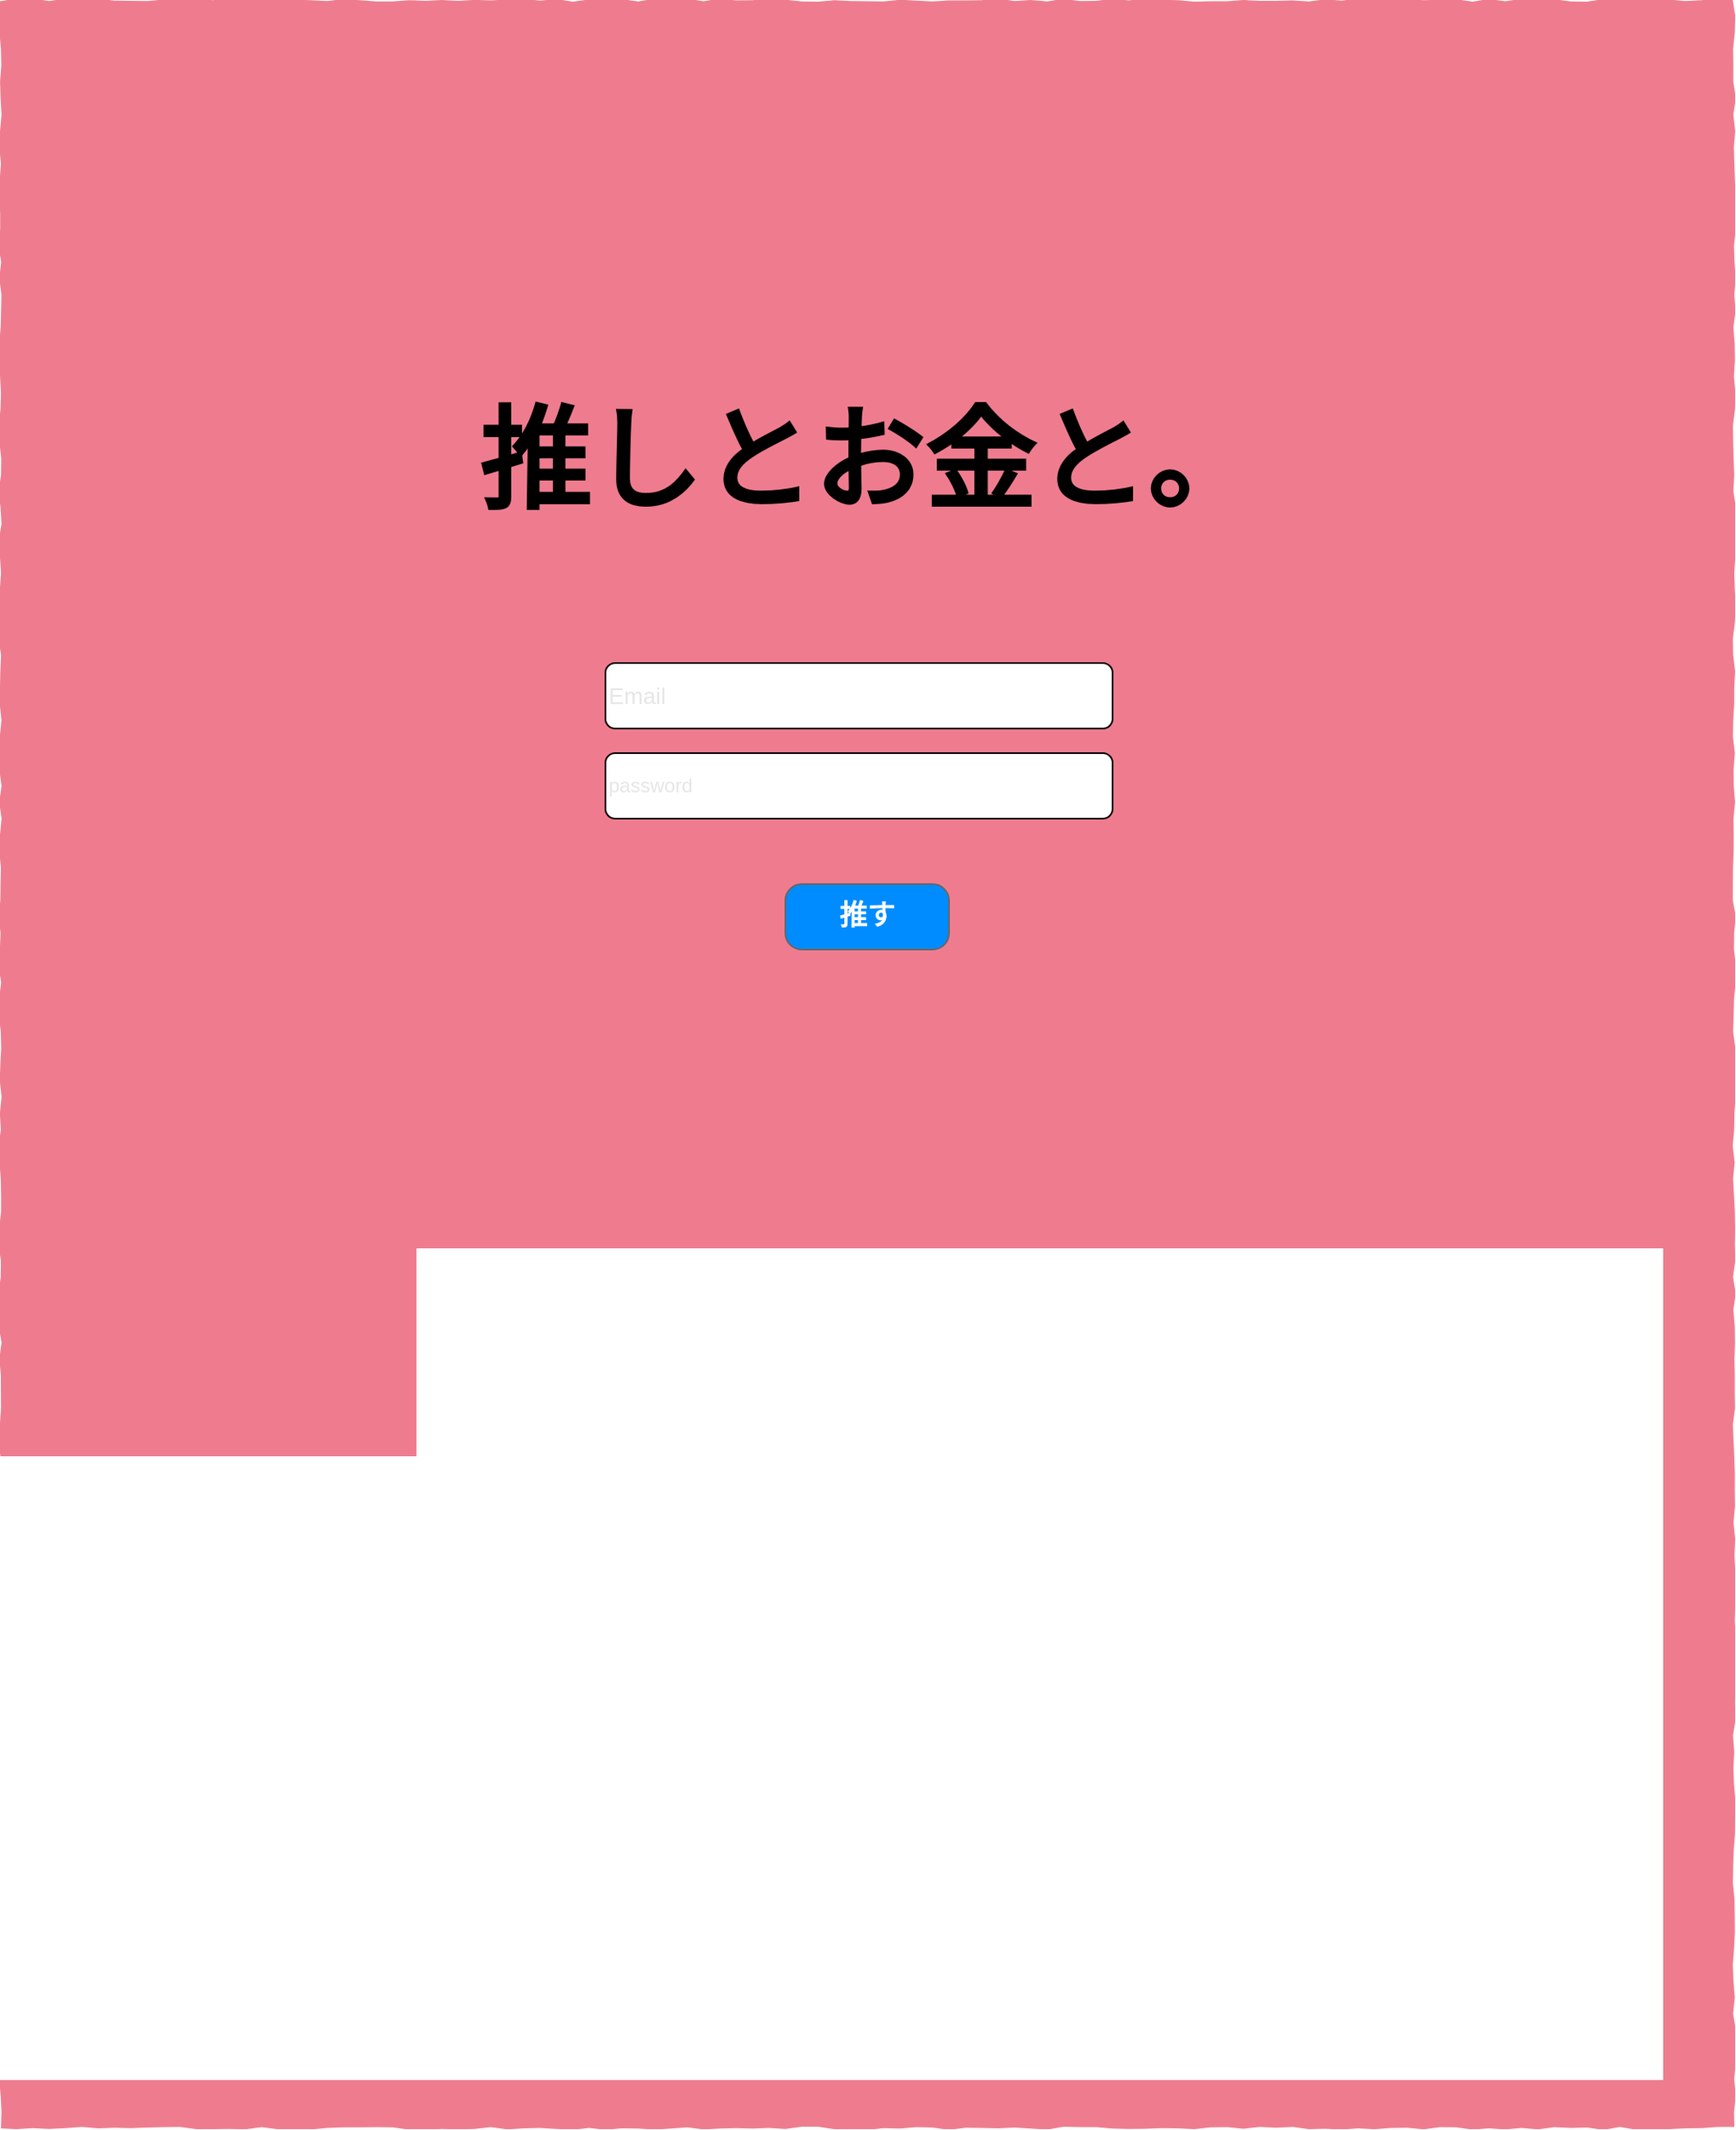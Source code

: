 <mxfile version="15.7.3" type="github" pages="8">
  <diagram id="UxVFxGpKfsYg7zSkrFi4" name="ログイン画面">
    <mxGraphModel dx="1564" dy="1014" grid="1" gridSize="10" guides="1" tooltips="1" connect="1" arrows="1" fold="1" page="1" pageScale="1" pageWidth="1100" pageHeight="850" math="0" shadow="0">
      <root>
        <mxCell id="chL5t6j-_qPZ0_r-l7LH-0" />
        <mxCell id="chL5t6j-_qPZ0_r-l7LH-1" parent="chL5t6j-_qPZ0_r-l7LH-0" />
        <mxCell id="VtDj1cFA3DahUaQBhV_i-0" value="" style="whiteSpace=wrap;html=1;rounded=0;shadow=0;labelBackgroundColor=none;strokeWidth=1;fontFamily=Helvetica;fontSize=12;align=center;comic=1;strokeColor=none;fillColor=#EF7C8E;fontColor=none;noLabel=1;" parent="chL5t6j-_qPZ0_r-l7LH-1" vertex="1">
          <mxGeometry x="20" y="20" width="1060" height="1300" as="geometry" />
        </mxCell>
        <mxCell id="vUNmke9pMDpvEQRWQD40-0" value="&lt;h1&gt;&lt;font style=&quot;font-size: 68px ; line-height: 1&quot;&gt;推しとお金と。&lt;/font&gt;&lt;/h1&gt;" style="text;strokeColor=none;fillColor=none;html=1;fontSize=68;fontStyle=1;verticalAlign=middle;align=center;rounded=0;shadow=0;labelBackgroundColor=none;sketch=0;fontFamily=Dela Gothic One;fontSource=https%3A%2F%2Ffonts.googleapis.com%2Fcss%3Ffamily%3DDela%2BGothic%2BOne;fontColor=default;labelBorderColor=none;gradientColor=#ffffff;gradientDirection=north;" parent="chL5t6j-_qPZ0_r-l7LH-1" vertex="1">
          <mxGeometry x="250" y="180" width="600" height="200" as="geometry" />
        </mxCell>
        <mxCell id="b3vnI4x36vE1d_46bEfG-0" value="Email" style="rounded=1;whiteSpace=wrap;html=1;fontColor=#E6E6E6;fontSize=14;align=left;" vertex="1" parent="chL5t6j-_qPZ0_r-l7LH-1">
          <mxGeometry x="390" y="425" width="310" height="40" as="geometry" />
        </mxCell>
        <mxCell id="b3vnI4x36vE1d_46bEfG-1" value="password" style="rounded=1;whiteSpace=wrap;html=1;align=left;fontColor=#E6E6E6;" vertex="1" parent="chL5t6j-_qPZ0_r-l7LH-1">
          <mxGeometry x="390" y="480" width="310" height="40" as="geometry" />
        </mxCell>
        <mxCell id="b3vnI4x36vE1d_46bEfG-2" value="推す" style="strokeWidth=1;shadow=0;dashed=0;align=center;html=1;shape=mxgraph.mockup.buttons.button;strokeColor=#666666;fontColor=#ffffff;mainText=;buttonStyle=round;fontSize=17;fontStyle=1;fillColor=#008cff;whiteSpace=wrap;" vertex="1" parent="chL5t6j-_qPZ0_r-l7LH-1">
          <mxGeometry x="500" y="560" width="100" height="40" as="geometry" />
        </mxCell>
      </root>
    </mxGraphModel>
  </diagram>
  <diagram name="トップ" id="03018318-947c-dd8e-b7a3-06fadd420f32">
    <mxGraphModel dx="1564" dy="1014" grid="1" gridSize="10" guides="1" tooltips="1" connect="1" arrows="1" fold="1" page="1" pageScale="1" pageWidth="1100" pageHeight="850" background="none" math="0" shadow="0">
      <root>
        <mxCell id="0" />
        <mxCell id="1" parent="0" />
        <mxCell id="677b7b8949515195-1" value="" style="whiteSpace=wrap;html=1;rounded=0;shadow=0;labelBackgroundColor=none;strokeWidth=1;fontFamily=Verdana;fontSize=12;align=center;comic=1;strokeColor=#FAE8E0;fillColor=#FAE8E0;fontColor=#ffffff;" parent="1" vertex="1">
          <mxGeometry x="20" y="20" width="1060" height="2000" as="geometry" />
        </mxCell>
        <mxCell id="yaczlZ2EXRmRVQACX1jq-32" value="" style="whiteSpace=wrap;html=1;rounded=0;shadow=0;labelBackgroundColor=none;strokeWidth=2;fontFamily=Verdana;fontSize=12;align=center;comic=1;perimeterSpacing=0;strokeColor=#EBE0D0;fillColor=#EF7C8E;" parent="1" vertex="1">
          <mxGeometry x="40" y="190" width="690" height="500" as="geometry" />
        </mxCell>
        <mxCell id="yaczlZ2EXRmRVQACX1jq-25" value="" style="verticalLabelPosition=bottom;shadow=0;dashed=0;align=center;html=1;verticalAlign=top;strokeWidth=1;shape=mxgraph.mockup.graphics.simpleIcon;strokeColor=#999999;rounded=1;fontSize=18;fillColor=none;" parent="1" vertex="1">
          <mxGeometry x="60" y="210" width="650" height="360" as="geometry" />
        </mxCell>
        <mxCell id="yaczlZ2EXRmRVQACX1jq-33" value="" style="whiteSpace=wrap;html=1;rounded=0;shadow=0;labelBackgroundColor=none;strokeWidth=2;fontFamily=Verdana;fontSize=12;align=center;comic=1;perimeterSpacing=0;strokeColor=#D8A7B1;fillColor=#D8A7B1;" parent="1" vertex="1">
          <mxGeometry x="40" y="1350" width="690" height="580" as="geometry" />
        </mxCell>
        <mxCell id="yaczlZ2EXRmRVQACX1jq-29" value="" style="whiteSpace=wrap;html=1;rounded=0;shadow=0;labelBackgroundColor=none;strokeWidth=2;fontFamily=Verdana;fontSize=12;align=center;comic=1;perimeterSpacing=0;strokeColor=#B6E2D3;fillColor=#B6E2D3;" parent="1" vertex="1">
          <mxGeometry x="40" y="730" width="690" height="580" as="geometry" />
        </mxCell>
        <mxCell id="677b7b8949515195-2" value="&lt;h2&gt;&lt;font face=&quot;Dela Gothic One&quot; data-font-src=&quot;https://fonts.googleapis.com/css?family=Dela+Gothic+One&quot;&gt;推しとお金と。&lt;/font&gt;&lt;/h2&gt;" style="whiteSpace=wrap;html=1;rounded=0;shadow=0;labelBackgroundColor=none;strokeWidth=1;fontFamily=Verdana;fontSize=28;align=center;comic=1;fillColor=none;strokeColor=none;" parent="1" vertex="1">
          <mxGeometry x="40" y="40" width="300" height="80" as="geometry" />
        </mxCell>
        <mxCell id="677b7b8949515195-9" value="" style="line;strokeWidth=1;html=1;rounded=0;shadow=0;labelBackgroundColor=none;fillColor=none;fontFamily=Verdana;fontSize=14;fontColor=#000000;align=center;comic=1;" parent="1" vertex="1">
          <mxGeometry x="20" y="140" width="1060" height="10" as="geometry" />
        </mxCell>
        <mxCell id="677b7b8949515195-26" value="" style="whiteSpace=wrap;html=1;rounded=0;shadow=0;labelBackgroundColor=none;strokeWidth=1;fontFamily=Verdana;fontSize=12;align=center;comic=1;fillColor=#F9F7ED;strokeColor=#36393d;" parent="1" vertex="1">
          <mxGeometry x="750" y="190" width="310" height="310" as="geometry" />
        </mxCell>
        <mxCell id="677b7b8949515195-42" value="カレンダー" style="text;html=1;points=[];align=center;verticalAlign=middle;spacingTop=-4;fontSize=14;fontFamily=Verdana" parent="1" vertex="1">
          <mxGeometry x="820" y="335" width="170" height="20" as="geometry" />
        </mxCell>
        <mxCell id="yaczlZ2EXRmRVQACX1jq-4" value="" style="verticalLabelPosition=bottom;shadow=0;dashed=0;align=center;html=1;verticalAlign=top;strokeWidth=1;shape=mxgraph.mockup.graphics.pieChart;parts=10,20,35;partColors=#e0e0e0,#d0d0d0,#c0c0c0,#b0b0b0,#a0a0a0;strokeWidth=2;strokeColor=#E6E6E6;" parent="1" vertex="1">
          <mxGeometry x="80" y="1450" width="200" height="200" as="geometry" />
        </mxCell>
        <mxCell id="yaczlZ2EXRmRVQACX1jq-24" value="メモリー" style="text;html=1;points=[];align=center;verticalAlign=middle;spacingTop=-4;fontSize=20;fontFamily=Verdana;fontStyle=1" parent="1" vertex="1">
          <mxGeometry x="300" y="750" width="170" height="40" as="geometry" />
        </mxCell>
        <mxCell id="yaczlZ2EXRmRVQACX1jq-6" value="" style="whiteSpace=wrap;html=1;rounded=1;shadow=0;labelBackgroundColor=none;strokeWidth=1;fontFamily=Verdana;fontSize=12;align=center;comic=1;fillColor=#F9F7ED;" parent="1" vertex="1">
          <mxGeometry x="60" y="800" width="140" height="140" as="geometry" />
        </mxCell>
        <mxCell id="yaczlZ2EXRmRVQACX1jq-7" value="" style="whiteSpace=wrap;html=1;rounded=1;shadow=0;labelBackgroundColor=none;strokeWidth=1;fontFamily=Verdana;fontSize=12;align=center;comic=1;fillColor=#F9F7ED;" parent="1" vertex="1">
          <mxGeometry x="230" y="800" width="140" height="140" as="geometry" />
        </mxCell>
        <mxCell id="yaczlZ2EXRmRVQACX1jq-8" value="" style="whiteSpace=wrap;html=1;rounded=1;shadow=0;labelBackgroundColor=none;strokeWidth=1;fontFamily=Verdana;fontSize=12;align=center;comic=1;fillColor=#F9F7ED;" parent="1" vertex="1">
          <mxGeometry x="400" y="800" width="140" height="140" as="geometry" />
        </mxCell>
        <mxCell id="yaczlZ2EXRmRVQACX1jq-9" value="" style="whiteSpace=wrap;html=1;rounded=1;shadow=0;labelBackgroundColor=none;strokeWidth=1;fontFamily=Verdana;fontSize=12;align=center;comic=1;fillColor=#F9F7ED;" parent="1" vertex="1">
          <mxGeometry x="570" y="800" width="140" height="140" as="geometry" />
        </mxCell>
        <mxCell id="yaczlZ2EXRmRVQACX1jq-12" value="" style="whiteSpace=wrap;html=1;rounded=1;shadow=0;labelBackgroundColor=none;strokeWidth=1;fontFamily=Verdana;fontSize=12;align=center;comic=1;fillColor=#F9F7ED;" parent="1" vertex="1">
          <mxGeometry x="60" y="960" width="140" height="140" as="geometry" />
        </mxCell>
        <mxCell id="yaczlZ2EXRmRVQACX1jq-13" value="" style="whiteSpace=wrap;html=1;rounded=1;shadow=0;labelBackgroundColor=none;strokeWidth=1;fontFamily=Verdana;fontSize=12;align=center;comic=1;fillColor=#F9F7ED;" parent="1" vertex="1">
          <mxGeometry x="230" y="960" width="140" height="140" as="geometry" />
        </mxCell>
        <mxCell id="yaczlZ2EXRmRVQACX1jq-14" value="" style="whiteSpace=wrap;html=1;rounded=1;shadow=0;labelBackgroundColor=none;strokeWidth=1;fontFamily=Verdana;fontSize=12;align=center;comic=1;fillColor=#F9F7ED;" parent="1" vertex="1">
          <mxGeometry x="400" y="960" width="140" height="140" as="geometry" />
        </mxCell>
        <mxCell id="yaczlZ2EXRmRVQACX1jq-15" value="" style="whiteSpace=wrap;html=1;rounded=1;shadow=0;labelBackgroundColor=none;strokeWidth=1;fontFamily=Verdana;fontSize=12;align=center;comic=1;fillColor=#F9F7ED;" parent="1" vertex="1">
          <mxGeometry x="570" y="955" width="140" height="140" as="geometry" />
        </mxCell>
        <mxCell id="yaczlZ2EXRmRVQACX1jq-22" value="" style="whiteSpace=wrap;html=1;rounded=1;shadow=0;labelBackgroundColor=none;strokeWidth=1;fontFamily=Verdana;fontSize=12;align=center;comic=1;fillColor=#F9F7ED;" parent="1" vertex="1">
          <mxGeometry x="60" y="1120" width="140" height="140" as="geometry" />
        </mxCell>
        <mxCell id="yaczlZ2EXRmRVQACX1jq-23" value="" style="whiteSpace=wrap;html=1;rounded=1;shadow=0;labelBackgroundColor=none;strokeWidth=1;fontFamily=Verdana;fontSize=12;align=center;comic=1;fillColor=#F9F7ED;" parent="1" vertex="1">
          <mxGeometry x="230" y="1120" width="140" height="140" as="geometry" />
        </mxCell>
        <mxCell id="yaczlZ2EXRmRVQACX1jq-34" value="お金の管理" style="text;html=1;points=[];align=center;verticalAlign=middle;spacingTop=-4;fontSize=20;fontFamily=Verdana;fontStyle=1" parent="1" vertex="1">
          <mxGeometry x="300" y="1370" width="170" height="40" as="geometry" />
        </mxCell>
        <mxCell id="yaczlZ2EXRmRVQACX1jq-35" value="" style="verticalLabelPosition=bottom;shadow=0;dashed=0;align=center;html=1;verticalAlign=top;strokeWidth=1;shape=mxgraph.mockup.graphics.pieChart;parts=10,20,35;partColors=#e0e0e0,#d0d0d0,#c0c0c0,#b0b0b0,#a0a0a0;strokeWidth=2;strokeColor=#E6E6E6;" parent="1" vertex="1">
          <mxGeometry x="490" y="1450" width="200" height="200" as="geometry" />
        </mxCell>
        <mxCell id="yaczlZ2EXRmRVQACX1jq-36" value="支出" style="text;html=1;points=[];align=center;verticalAlign=middle;spacingTop=-4;fontSize=20;fontFamily=Verdana;fontStyle=1" parent="1" vertex="1">
          <mxGeometry x="95" y="1410" width="170" height="40" as="geometry" />
        </mxCell>
        <mxCell id="yaczlZ2EXRmRVQACX1jq-37" value="推し貯金" style="text;html=1;points=[];align=center;verticalAlign=middle;spacingTop=-4;fontSize=20;fontFamily=Verdana;fontStyle=1" parent="1" vertex="1">
          <mxGeometry x="505" y="1410" width="170" height="40" as="geometry" />
        </mxCell>
        <mxCell id="yaczlZ2EXRmRVQACX1jq-38" value="&lt;ul&gt;&lt;li&gt;コンサート&lt;/li&gt;&lt;li&gt;演劇&lt;/li&gt;&lt;li&gt;配信&lt;/li&gt;&lt;li&gt;CD&lt;/li&gt;&lt;li&gt;雑誌&lt;/li&gt;&lt;/ul&gt;" style="text;strokeColor=none;fillColor=none;html=1;whiteSpace=wrap;verticalAlign=top;overflow=hidden;rounded=0;shadow=0;sketch=0;fontSize=20;" parent="1" vertex="1">
          <mxGeometry x="50" y="1700" width="260" height="200" as="geometry" />
        </mxCell>
        <mxCell id="yaczlZ2EXRmRVQACX1jq-39" value="&lt;ul&gt;&lt;li&gt;コンサート&lt;/li&gt;&lt;li&gt;主演舞台&lt;/li&gt;&lt;li&gt;TV出演(グループ)&lt;/li&gt;&lt;li&gt;TV出演(単発)&lt;/li&gt;&lt;li&gt;雑誌(グループ)&lt;/li&gt;&lt;li&gt;雑誌(単発)&lt;/li&gt;&lt;/ul&gt;" style="text;strokeColor=none;fillColor=none;html=1;whiteSpace=wrap;verticalAlign=top;overflow=hidden;rounded=0;shadow=0;sketch=0;fontSize=20;" parent="1" vertex="1">
          <mxGeometry x="460" y="1700" width="260" height="200" as="geometry" />
        </mxCell>
        <mxCell id="yaczlZ2EXRmRVQACX1jq-2" value="推しの画像" style="text;html=1;points=[];align=center;verticalAlign=middle;spacingTop=-4;fontSize=14;fontFamily=Verdana" parent="1" vertex="1">
          <mxGeometry x="300" y="390" width="170" height="20" as="geometry" />
        </mxCell>
        <mxCell id="yaczlZ2EXRmRVQACX1jq-41" value="&lt;div style=&quot;font-size: 14px&quot;&gt;&lt;span style=&quot;font-weight: normal ; font-size: 14px&quot;&gt;&lt;font style=&quot;font-size: 14px&quot;&gt;なまえ　　　：山田太郎&lt;/font&gt;&lt;/span&gt;&lt;/div&gt;&lt;div style=&quot;font-size: 14px&quot;&gt;&lt;span style=&quot;font-weight: normal ; font-size: 14px&quot;&gt;&lt;font style=&quot;font-size: 14px&quot;&gt;たんじょうび：yyyy/mm/dd&lt;/font&gt;&lt;/span&gt;&lt;/div&gt;&lt;div style=&quot;font-size: 14px&quot;&gt;&lt;span style=&quot;font-weight: 400&quot;&gt;あいじょうど：100%&lt;/span&gt;&lt;/div&gt;" style="text;strokeColor=none;fillColor=none;html=1;fontSize=14;fontStyle=1;verticalAlign=top;align=left;rounded=0;shadow=0;labelBackgroundColor=none;sketch=0;" parent="1" vertex="1">
          <mxGeometry x="60" y="580" width="650" height="80" as="geometry" />
        </mxCell>
        <mxCell id="q1EqOqQfWIgQhFBcWWkm-1" value="" style="verticalLabelPosition=bottom;shadow=0;dashed=0;align=center;html=1;verticalAlign=top;strokeWidth=1;shape=mxgraph.mockup.graphics.simpleIcon;strokeColor=#999999;rounded=1;fontSize=18;fillColor=none;" vertex="1" parent="1">
          <mxGeometry x="70" y="810" width="120" height="120" as="geometry" />
        </mxCell>
        <mxCell id="q1EqOqQfWIgQhFBcWWkm-2" value="No.1" style="text;strokeColor=none;fillColor=none;html=1;fontSize=24;fontStyle=1;verticalAlign=middle;align=center;rounded=0;shadow=0;glass=0;sketch=0;fontColor=#000000;" vertex="1" parent="1">
          <mxGeometry x="40" y="797" width="100" height="40" as="geometry" />
        </mxCell>
        <mxCell id="q1EqOqQfWIgQhFBcWWkm-3" value="" style="html=1;verticalLabelPosition=bottom;align=center;labelBackgroundColor=#ffffff;verticalAlign=top;strokeWidth=2;strokeColor=none;shadow=0;dashed=0;shape=mxgraph.ios7.icons.heart;rounded=1;fontSize=18;fillColor=#FAE8E0;" vertex="1" parent="1">
          <mxGeometry x="670" y="630" width="40" height="40" as="geometry" />
        </mxCell>
        <mxCell id="CaS9_FE52fElYKPDHRQ8-1" value="投稿" style="whiteSpace=wrap;html=1;rounded=0;shadow=0;labelBackgroundColor=none;strokeWidth=1;fontFamily=Verdana;fontSize=14;align=center;comic=1;fillColor=none;strokeColor=none;verticalAlign=bottom;fontStyle=1" vertex="1" parent="1">
          <mxGeometry x="850" y="40" width="80" height="90" as="geometry" />
        </mxCell>
        <mxCell id="CaS9_FE52fElYKPDHRQ8-2" value="わたし" style="whiteSpace=wrap;html=1;rounded=0;shadow=0;labelBackgroundColor=none;strokeWidth=1;fontFamily=Verdana;fontSize=14;align=center;comic=1;fillColor=none;strokeColor=none;verticalAlign=bottom;fontStyle=1" vertex="1" parent="1">
          <mxGeometry x="980" y="40" width="80" height="90" as="geometry" />
        </mxCell>
        <mxCell id="CaS9_FE52fElYKPDHRQ8-3" value="お金" style="whiteSpace=wrap;html=1;rounded=0;shadow=0;labelBackgroundColor=none;strokeWidth=1;fontFamily=Verdana;fontSize=14;align=center;comic=1;fillColor=none;strokeColor=none;verticalAlign=bottom;fontStyle=1" vertex="1" parent="1">
          <mxGeometry x="910" y="40" width="80" height="90" as="geometry" />
        </mxCell>
        <mxCell id="CaS9_FE52fElYKPDHRQ8-4" value="メモリー" style="whiteSpace=wrap;html=1;rounded=0;shadow=0;labelBackgroundColor=none;strokeWidth=1;fontFamily=Verdana;fontSize=14;align=center;comic=1;fillColor=none;strokeColor=none;verticalAlign=bottom;fontStyle=1" vertex="1" parent="1">
          <mxGeometry x="780" y="40" width="80" height="90" as="geometry" />
        </mxCell>
        <mxCell id="CaS9_FE52fElYKPDHRQ8-5" value="" style="html=1;verticalLabelPosition=bottom;align=center;labelBackgroundColor=default;verticalAlign=top;strokeWidth=2;strokeColor=#000000;shadow=0;dashed=0;shape=mxgraph.ios7.icons.edit;rounded=1;fontSize=18;fillColor=#B6E2D3;" vertex="1" parent="1">
          <mxGeometry x="800" y="60" width="40" height="40" as="geometry" />
        </mxCell>
        <mxCell id="CaS9_FE52fElYKPDHRQ8-6" value="" style="html=1;verticalLabelPosition=bottom;align=center;labelBackgroundColor=#ffffff;verticalAlign=top;strokeWidth=2;strokeColor=#000000;shadow=0;dashed=0;shape=mxgraph.ios7.icons.heart;rounded=1;fontSize=18;fillColor=#EF7C8E;" vertex="1" parent="1">
          <mxGeometry x="730" y="65" width="40" height="40" as="geometry" />
        </mxCell>
        <mxCell id="CaS9_FE52fElYKPDHRQ8-7" value="" style="html=1;verticalLabelPosition=bottom;align=center;labelBackgroundColor=#ffffff;verticalAlign=top;strokeWidth=2;strokeColor=#000000;shadow=0;dashed=0;shape=mxgraph.ios7.icons.calculator;rounded=0;sketch=0;fontSize=18;fillColor=#D8A7B1;" vertex="1" parent="1">
          <mxGeometry x="935" y="65" width="30" height="40" as="geometry" />
        </mxCell>
        <mxCell id="CaS9_FE52fElYKPDHRQ8-8" value="" style="html=1;verticalLabelPosition=bottom;align=center;labelBackgroundColor=#ffffff;verticalAlign=top;strokeWidth=2;strokeColor=#000000;shadow=0;dashed=0;shape=mxgraph.ios7.icons.user;rounded=0;sketch=0;fontSize=14;fillColor=none;" vertex="1" parent="1">
          <mxGeometry x="1000" y="60" width="40" height="40" as="geometry" />
        </mxCell>
        <mxCell id="CaS9_FE52fElYKPDHRQ8-9" value="" style="shape=image;html=1;verticalAlign=top;verticalLabelPosition=bottom;labelBackgroundColor=#ffffff;imageAspect=0;aspect=fixed;image=https://cdn4.iconfinder.com/data/icons/basic-user-interface-elements/700/edit-change-pencil-128.png;rounded=0;shadow=0;glass=0;sketch=0;fontSize=14;fontColor=#000000;strokeColor=#000000;fillColor=#FAE8E0;" vertex="1" parent="1">
          <mxGeometry x="870" y="65" width="40" height="40" as="geometry" />
        </mxCell>
        <mxCell id="CaS9_FE52fElYKPDHRQ8-10" value="推し" style="whiteSpace=wrap;html=1;rounded=0;shadow=0;labelBackgroundColor=none;strokeWidth=1;fontFamily=Verdana;fontSize=14;align=center;comic=1;fillColor=none;strokeColor=none;verticalAlign=bottom;fontStyle=1" vertex="1" parent="1">
          <mxGeometry x="710" y="40" width="80" height="90" as="geometry" />
        </mxCell>
      </root>
    </mxGraphModel>
  </diagram>
  <diagram id="2QcqY6AXD7hYFMSb13DG" name="メモリー">
    <mxGraphModel dx="1564" dy="1014" grid="1" gridSize="10" guides="1" tooltips="1" connect="1" arrows="1" fold="1" page="1" pageScale="1" pageWidth="1100" pageHeight="850" math="0" shadow="0">
      <root>
        <mxCell id="-rIyNbKl4Dou8ZkfTj_H-0" />
        <mxCell id="-rIyNbKl4Dou8ZkfTj_H-1" parent="-rIyNbKl4Dou8ZkfTj_H-0" />
        <mxCell id="AClEbfUBYzWPLddE4YGz-0" value="" style="whiteSpace=wrap;html=1;rounded=0;shadow=0;labelBackgroundColor=none;strokeWidth=1;fontFamily=Verdana;fontSize=12;align=center;comic=1;strokeColor=#FAE8E0;fillColor=#FAE8E0;fontColor=#ffffff;" parent="-rIyNbKl4Dou8ZkfTj_H-1" vertex="1">
          <mxGeometry x="20" y="10" width="1060" height="2300" as="geometry" />
        </mxCell>
        <mxCell id="3t6Vk11gN6ZwAq6YirDO-7" value="" style="whiteSpace=wrap;html=1;rounded=0;shadow=0;labelBackgroundColor=none;strokeWidth=1;fontFamily=Verdana;fontSize=12;align=center;comic=1;fillColor=#F9F7ED;strokeColor=#36393d;" vertex="1" parent="-rIyNbKl4Dou8ZkfTj_H-1">
          <mxGeometry x="730" y="530" width="310" height="310" as="geometry" />
        </mxCell>
        <mxCell id="AClEbfUBYzWPLddE4YGz-9" value="&lt;h2&gt;&lt;font face=&quot;Dela Gothic One&quot; data-font-src=&quot;https://fonts.googleapis.com/css?family=Dela+Gothic+One&quot;&gt;推しとお金と。&lt;/font&gt;&lt;/h2&gt;" style="whiteSpace=wrap;html=1;rounded=0;shadow=0;labelBackgroundColor=none;strokeWidth=1;fontFamily=Verdana;fontSize=28;align=center;comic=1;fillColor=none;strokeColor=none;" parent="-rIyNbKl4Dou8ZkfTj_H-1" vertex="1">
          <mxGeometry x="40" y="40" width="300" height="80" as="geometry" />
        </mxCell>
        <mxCell id="AClEbfUBYzWPLddE4YGz-10" value="" style="line;strokeWidth=1;html=1;rounded=0;shadow=0;labelBackgroundColor=none;fillColor=none;fontFamily=Verdana;fontSize=14;fontColor=#000000;align=center;comic=1;" parent="-rIyNbKl4Dou8ZkfTj_H-1" vertex="1">
          <mxGeometry x="20" y="140" width="1060" height="10" as="geometry" />
        </mxCell>
        <mxCell id="aaluWo__qkmPJyJriWds-0" value="" style="whiteSpace=wrap;html=1;rounded=0;shadow=0;labelBackgroundColor=none;strokeWidth=1;fontFamily=Verdana;fontSize=12;align=center;comic=1;fillColor=#F9F7ED;strokeColor=#36393d;" vertex="1" parent="-rIyNbKl4Dou8ZkfTj_H-1">
          <mxGeometry x="730" y="200" width="310" height="310" as="geometry" />
        </mxCell>
        <mxCell id="aaluWo__qkmPJyJriWds-1" value="カレンダー" style="text;html=1;points=[];align=center;verticalAlign=middle;spacingTop=-4;fontSize=14;fontFamily=Verdana" vertex="1" parent="-rIyNbKl4Dou8ZkfTj_H-1">
          <mxGeometry x="800" y="345" width="170" height="20" as="geometry" />
        </mxCell>
        <mxCell id="N6bOfU00B65bswanYSPk-3" value="演劇" style="whiteSpace=wrap;html=1;rounded=1;shadow=0;labelBackgroundColor=none;strokeWidth=1;fontFamily=Verdana;fontSize=12;align=center;comic=1;fillColor=#B6E2D3;strokeColor=#36393d;" vertex="1" parent="-rIyNbKl4Dou8ZkfTj_H-1">
          <mxGeometry x="750" y="600" width="70" height="30" as="geometry" />
        </mxCell>
        <mxCell id="N6bOfU00B65bswanYSPk-4" value="〇〇シアター" style="whiteSpace=wrap;html=1;rounded=1;shadow=0;labelBackgroundColor=none;strokeWidth=1;fontFamily=Verdana;fontSize=12;align=center;comic=1;fillColor=#B6E2D3;strokeColor=#36393d;" vertex="1" parent="-rIyNbKl4Dou8ZkfTj_H-1">
          <mxGeometry x="840" y="600" width="80" height="30" as="geometry" />
        </mxCell>
        <mxCell id="N6bOfU00B65bswanYSPk-5" value="〇〇くん" style="whiteSpace=wrap;html=1;rounded=1;shadow=0;labelBackgroundColor=none;strokeWidth=1;fontFamily=Verdana;fontSize=12;align=center;comic=1;fillColor=#B6E2D3;strokeColor=#36393d;" vertex="1" parent="-rIyNbKl4Dou8ZkfTj_H-1">
          <mxGeometry x="940" y="600" width="70" height="30" as="geometry" />
        </mxCell>
        <mxCell id="N6bOfU00B65bswanYSPk-6" value="" style="whiteSpace=wrap;html=1;rounded=0;shadow=0;labelBackgroundColor=none;strokeWidth=1;fontFamily=Verdana;fontSize=12;align=center;comic=1;fillColor=#F9F7ED;strokeColor=#36393d;" vertex="1" parent="-rIyNbKl4Dou8ZkfTj_H-1">
          <mxGeometry x="40" y="205" width="650" height="800" as="geometry" />
        </mxCell>
        <mxCell id="3t6Vk11gN6ZwAq6YirDO-0" value="" style="verticalLabelPosition=bottom;shadow=0;dashed=0;align=center;html=1;verticalAlign=top;strokeWidth=1;shape=mxgraph.mockup.graphics.simpleIcon;strokeColor=#999999;rounded=1;fontSize=18;fillColor=none;" vertex="1" parent="-rIyNbKl4Dou8ZkfTj_H-1">
          <mxGeometry x="135" y="290" width="460" height="300" as="geometry" />
        </mxCell>
        <mxCell id="3t6Vk11gN6ZwAq6YirDO-8" value="タグ" style="text;html=1;points=[];align=center;verticalAlign=middle;spacingTop=-4;fontSize=14;fontFamily=Verdana;fontStyle=1" vertex="1" parent="-rIyNbKl4Dou8ZkfTj_H-1">
          <mxGeometry x="800" y="550" width="170" height="20" as="geometry" />
        </mxCell>
        <mxCell id="3t6Vk11gN6ZwAq6YirDO-10" value="コンサート" style="whiteSpace=wrap;html=1;rounded=1;shadow=0;labelBackgroundColor=none;strokeWidth=1;fontFamily=Verdana;fontSize=12;align=center;comic=1;fillColor=#B6E2D3;strokeColor=#36393d;" vertex="1" parent="-rIyNbKl4Dou8ZkfTj_H-1">
          <mxGeometry x="750" y="650" width="80" height="30" as="geometry" />
        </mxCell>
        <mxCell id="3t6Vk11gN6ZwAq6YirDO-11" value="DVD" style="whiteSpace=wrap;html=1;rounded=1;shadow=0;labelBackgroundColor=none;strokeWidth=1;fontFamily=Verdana;fontSize=12;align=center;comic=1;fillColor=#B6E2D3;strokeColor=#36393d;" vertex="1" parent="-rIyNbKl4Dou8ZkfTj_H-1">
          <mxGeometry x="850" y="650" width="70" height="30" as="geometry" />
        </mxCell>
        <mxCell id="3t6Vk11gN6ZwAq6YirDO-12" value="△△くん" style="whiteSpace=wrap;html=1;rounded=1;shadow=0;labelBackgroundColor=none;strokeWidth=1;fontFamily=Verdana;fontSize=12;align=center;comic=1;fillColor=#B6E2D3;strokeColor=#36393d;" vertex="1" parent="-rIyNbKl4Dou8ZkfTj_H-1">
          <mxGeometry x="935" y="650" width="70" height="30" as="geometry" />
        </mxCell>
        <mxCell id="3t6Vk11gN6ZwAq6YirDO-15" value="演劇" style="whiteSpace=wrap;html=1;rounded=1;shadow=0;labelBackgroundColor=none;strokeWidth=1;fontFamily=Verdana;fontSize=12;align=center;comic=1;fillColor=#B6E2D3;strokeColor=#36393d;" vertex="1" parent="-rIyNbKl4Dou8ZkfTj_H-1">
          <mxGeometry x="60" y="225" width="70" height="30" as="geometry" />
        </mxCell>
        <mxCell id="3t6Vk11gN6ZwAq6YirDO-16" value="〇〇シアター" style="whiteSpace=wrap;html=1;rounded=1;shadow=0;labelBackgroundColor=none;strokeWidth=1;fontFamily=Verdana;fontSize=12;align=center;comic=1;fillColor=#B6E2D3;strokeColor=#36393d;" vertex="1" parent="-rIyNbKl4Dou8ZkfTj_H-1">
          <mxGeometry x="150" y="225" width="80" height="30" as="geometry" />
        </mxCell>
        <mxCell id="3t6Vk11gN6ZwAq6YirDO-17" value="△△くん" style="whiteSpace=wrap;html=1;rounded=1;shadow=0;labelBackgroundColor=none;strokeWidth=1;fontFamily=Verdana;fontSize=12;align=center;comic=1;fillColor=#B6E2D3;strokeColor=#36393d;" vertex="1" parent="-rIyNbKl4Dou8ZkfTj_H-1">
          <mxGeometry x="250" y="225" width="70" height="30" as="geometry" />
        </mxCell>
        <mxCell id="3t6Vk11gN6ZwAq6YirDO-18" value="2021/11/14&lt;br style=&quot;font-size: 20px&quot;&gt;公演名　　〇〇〇&lt;br style=&quot;font-size: 20px&quot;&gt;出演者　　〇〇&lt;br style=&quot;font-size: 20px&quot;&gt;会場　　　〇〇シアター&lt;br style=&quot;font-size: 20px&quot;&gt;チケット　〇〇円&lt;br style=&quot;font-size: 20px&quot;&gt;&lt;div style=&quot;font-size: 20px&quot;&gt;&lt;span style=&quot;font-size: 20px&quot;&gt;メモ　　　〇〇〇〇〇〇〇〇&lt;/span&gt;&lt;/div&gt;" style="text;html=1;strokeColor=none;fillColor=none;align=left;verticalAlign=top;whiteSpace=wrap;rounded=0;shadow=1;glass=0;sketch=0;fontSize=20;fontColor=#000000;" vertex="1" parent="-rIyNbKl4Dou8ZkfTj_H-1">
          <mxGeometry x="60" y="615" width="640" height="350" as="geometry" />
        </mxCell>
        <mxCell id="-u4NiddzU06RPNRyiIuN-2" value="" style="shape=image;html=1;verticalAlign=top;verticalLabelPosition=bottom;labelBackgroundColor=#ffffff;imageAspect=0;aspect=fixed;image=https://cdn4.iconfinder.com/data/icons/basic-user-interface-elements/700/edit-change-pencil-128.png;rounded=0;shadow=0;glass=0;sketch=0;fontSize=14;fontColor=#000000;strokeColor=#000000;fillColor=#FAE8E0;" vertex="1" parent="-rIyNbKl4Dou8ZkfTj_H-1">
          <mxGeometry x="547.5" y="225" width="30" height="30" as="geometry" />
        </mxCell>
        <mxCell id="-u4NiddzU06RPNRyiIuN-3" value="" style="shape=image;html=1;verticalAlign=top;verticalLabelPosition=bottom;labelBackgroundColor=#ffffff;imageAspect=0;aspect=fixed;image=https://cdn0.iconfinder.com/data/icons/simple-line-48px/48/trashcan-128.png;rounded=0;shadow=0;glass=0;sketch=0;fontSize=14;fontColor=#000000;strokeColor=#000000;fillColor=#FAE8E0;" vertex="1" parent="-rIyNbKl4Dou8ZkfTj_H-1">
          <mxGeometry x="587.5" y="220" width="40" height="40" as="geometry" />
        </mxCell>
        <mxCell id="-u4NiddzU06RPNRyiIuN-6" value="" style="html=1;verticalLabelPosition=bottom;align=center;labelBackgroundColor=#ffffff;verticalAlign=top;strokeWidth=2;strokeColor=#000000;shadow=0;dashed=0;shape=mxgraph.ios7.icons.share;rounded=0;glass=0;sketch=0;fontSize=14;fontColor=#000000;fillColor=none;" vertex="1" parent="-rIyNbKl4Dou8ZkfTj_H-1">
          <mxGeometry x="642.5" y="223.5" width="25" height="33" as="geometry" />
        </mxCell>
        <mxCell id="-u4NiddzU06RPNRyiIuN-8" value="□□ホール" style="whiteSpace=wrap;html=1;rounded=1;shadow=0;labelBackgroundColor=none;strokeWidth=1;fontFamily=Verdana;fontSize=12;align=center;comic=1;fillColor=#B6E2D3;strokeColor=#36393d;" vertex="1" parent="-rIyNbKl4Dou8ZkfTj_H-1">
          <mxGeometry x="750" y="705" width="80" height="30" as="geometry" />
        </mxCell>
        <mxCell id="-u4NiddzU06RPNRyiIuN-9" value="××ツアー" style="whiteSpace=wrap;html=1;rounded=1;shadow=0;labelBackgroundColor=none;strokeWidth=1;fontFamily=Verdana;fontSize=12;align=center;comic=1;fillColor=#B6E2D3;strokeColor=#36393d;" vertex="1" parent="-rIyNbKl4Dou8ZkfTj_H-1">
          <mxGeometry x="845" y="705" width="80" height="30" as="geometry" />
        </mxCell>
        <mxCell id="-u4NiddzU06RPNRyiIuN-10" value="" style="whiteSpace=wrap;html=1;rounded=0;shadow=0;labelBackgroundColor=none;strokeWidth=1;fontFamily=Verdana;fontSize=12;align=center;comic=1;fillColor=#F9F7ED;strokeColor=#36393d;" vertex="1" parent="-rIyNbKl4Dou8ZkfTj_H-1">
          <mxGeometry x="40" y="1050" width="650" height="955" as="geometry" />
        </mxCell>
        <mxCell id="-u4NiddzU06RPNRyiIuN-11" value="" style="verticalLabelPosition=bottom;shadow=0;dashed=0;align=center;html=1;verticalAlign=top;strokeWidth=1;shape=mxgraph.mockup.graphics.simpleIcon;strokeColor=#999999;rounded=1;fontSize=18;fillColor=none;" vertex="1" parent="-rIyNbKl4Dou8ZkfTj_H-1">
          <mxGeometry x="135" y="1140" width="460" height="300" as="geometry" />
        </mxCell>
        <mxCell id="-u4NiddzU06RPNRyiIuN-15" value="2021/10/ 8&lt;br style=&quot;font-size: 20px&quot;&gt;公演名　　　　××ツアー&lt;br style=&quot;font-size: 20px&quot;&gt;アーティスト　〇〇グループ&lt;br style=&quot;font-size: 20px&quot;&gt;会場　　　　　〇〇ホール&lt;br style=&quot;font-size: 20px&quot;&gt;チケット　　　〇〇円&lt;br&gt;セットリスト&lt;br&gt;&amp;nbsp; 1.aaa&amp;nbsp;&lt;br&gt;&amp;nbsp; 2.bbb&lt;br&gt;&amp;nbsp; 3.ccc&lt;br&gt;&amp;nbsp; 4.ddd&lt;br&gt;&amp;nbsp; 5.eee&lt;br&gt;&amp;nbsp; 6.fff&lt;br&gt;&amp;nbsp; 7.ggg&lt;br&gt;&amp;nbsp; 8.hhh&lt;br&gt;&amp;nbsp; 9.iii&lt;br&gt;10.jjj&lt;br&gt;&lt;br style=&quot;font-size: 20px&quot;&gt;&lt;div style=&quot;font-size: 20px&quot;&gt;&lt;span style=&quot;font-size: 20px&quot;&gt;メモ　　　　　〇〇〇〇〇〇〇〇&lt;/span&gt;&lt;/div&gt;" style="text;html=1;strokeColor=none;fillColor=none;align=left;verticalAlign=top;whiteSpace=wrap;rounded=0;shadow=1;glass=0;sketch=0;fontSize=20;fontColor=#000000;" vertex="1" parent="-rIyNbKl4Dou8ZkfTj_H-1">
          <mxGeometry x="60" y="1460" width="640" height="495" as="geometry" />
        </mxCell>
        <mxCell id="-u4NiddzU06RPNRyiIuN-19" value="コンサート" style="whiteSpace=wrap;html=1;rounded=1;shadow=0;labelBackgroundColor=none;strokeWidth=1;fontFamily=Verdana;fontSize=12;align=center;comic=1;fillColor=#B6E2D3;strokeColor=#36393d;" vertex="1" parent="-rIyNbKl4Dou8ZkfTj_H-1">
          <mxGeometry x="60" y="1070" width="80" height="30" as="geometry" />
        </mxCell>
        <mxCell id="-u4NiddzU06RPNRyiIuN-20" value="××ツアー" style="whiteSpace=wrap;html=1;rounded=1;shadow=0;labelBackgroundColor=none;strokeWidth=1;fontFamily=Verdana;fontSize=12;align=center;comic=1;fillColor=#B6E2D3;strokeColor=#36393d;" vertex="1" parent="-rIyNbKl4Dou8ZkfTj_H-1">
          <mxGeometry x="160" y="1070" width="80" height="30" as="geometry" />
        </mxCell>
        <mxCell id="-u4NiddzU06RPNRyiIuN-21" value="□□ホール" style="whiteSpace=wrap;html=1;rounded=1;shadow=0;labelBackgroundColor=none;strokeWidth=1;fontFamily=Verdana;fontSize=12;align=center;comic=1;fillColor=#B6E2D3;strokeColor=#36393d;" vertex="1" parent="-rIyNbKl4Dou8ZkfTj_H-1">
          <mxGeometry x="260" y="1070" width="80" height="30" as="geometry" />
        </mxCell>
        <mxCell id="-u4NiddzU06RPNRyiIuN-24" value="編集" style="whiteSpace=wrap;html=1;rounded=0;shadow=0;labelBackgroundColor=none;strokeWidth=1;fontFamily=Verdana;fontSize=14;align=center;comic=1;fillColor=none;strokeColor=none;verticalAlign=bottom;fontStyle=1" vertex="1" parent="-rIyNbKl4Dou8ZkfTj_H-1">
          <mxGeometry x="527.5" y="200" width="70" height="80" as="geometry" />
        </mxCell>
        <mxCell id="-u4NiddzU06RPNRyiIuN-25" value="削除" style="whiteSpace=wrap;html=1;rounded=0;shadow=0;labelBackgroundColor=none;strokeWidth=1;fontFamily=Verdana;fontSize=14;align=center;comic=1;fillColor=none;strokeColor=none;verticalAlign=bottom;fontStyle=1" vertex="1" parent="-rIyNbKl4Dou8ZkfTj_H-1">
          <mxGeometry x="572.5" y="200" width="70" height="80" as="geometry" />
        </mxCell>
        <mxCell id="-u4NiddzU06RPNRyiIuN-26" value="シェア" style="whiteSpace=wrap;html=1;rounded=0;shadow=0;labelBackgroundColor=none;strokeWidth=1;fontFamily=Verdana;fontSize=14;align=center;comic=1;fillColor=none;strokeColor=none;verticalAlign=bottom;fontStyle=1" vertex="1" parent="-rIyNbKl4Dou8ZkfTj_H-1">
          <mxGeometry x="620" y="200" width="70" height="80" as="geometry" />
        </mxCell>
        <mxCell id="-u4NiddzU06RPNRyiIuN-27" value="" style="shape=image;html=1;verticalAlign=top;verticalLabelPosition=bottom;labelBackgroundColor=#ffffff;imageAspect=0;aspect=fixed;image=https://cdn4.iconfinder.com/data/icons/basic-user-interface-elements/700/edit-change-pencil-128.png;rounded=0;shadow=0;glass=0;sketch=0;fontSize=14;fontColor=#000000;strokeColor=#000000;fillColor=#FAE8E0;" vertex="1" parent="-rIyNbKl4Dou8ZkfTj_H-1">
          <mxGeometry x="547.5" y="1075" width="30" height="30" as="geometry" />
        </mxCell>
        <mxCell id="-u4NiddzU06RPNRyiIuN-28" value="" style="shape=image;html=1;verticalAlign=top;verticalLabelPosition=bottom;labelBackgroundColor=#ffffff;imageAspect=0;aspect=fixed;image=https://cdn0.iconfinder.com/data/icons/simple-line-48px/48/trashcan-128.png;rounded=0;shadow=0;glass=0;sketch=0;fontSize=14;fontColor=#000000;strokeColor=#000000;fillColor=#FAE8E0;" vertex="1" parent="-rIyNbKl4Dou8ZkfTj_H-1">
          <mxGeometry x="587.5" y="1070" width="40" height="40" as="geometry" />
        </mxCell>
        <mxCell id="-u4NiddzU06RPNRyiIuN-29" value="" style="html=1;verticalLabelPosition=bottom;align=center;labelBackgroundColor=#ffffff;verticalAlign=top;strokeWidth=2;strokeColor=#000000;shadow=0;dashed=0;shape=mxgraph.ios7.icons.share;rounded=0;glass=0;sketch=0;fontSize=14;fontColor=#000000;fillColor=none;" vertex="1" parent="-rIyNbKl4Dou8ZkfTj_H-1">
          <mxGeometry x="642.5" y="1073.5" width="25" height="33" as="geometry" />
        </mxCell>
        <mxCell id="-u4NiddzU06RPNRyiIuN-30" value="編集" style="whiteSpace=wrap;html=1;rounded=0;shadow=0;labelBackgroundColor=none;strokeWidth=1;fontFamily=Verdana;fontSize=14;align=center;comic=1;fillColor=none;strokeColor=none;verticalAlign=bottom;fontStyle=1" vertex="1" parent="-rIyNbKl4Dou8ZkfTj_H-1">
          <mxGeometry x="527.5" y="1050" width="70" height="80" as="geometry" />
        </mxCell>
        <mxCell id="-u4NiddzU06RPNRyiIuN-31" value="削除" style="whiteSpace=wrap;html=1;rounded=0;shadow=0;labelBackgroundColor=none;strokeWidth=1;fontFamily=Verdana;fontSize=14;align=center;comic=1;fillColor=none;strokeColor=none;verticalAlign=bottom;fontStyle=1" vertex="1" parent="-rIyNbKl4Dou8ZkfTj_H-1">
          <mxGeometry x="572.5" y="1050" width="70" height="80" as="geometry" />
        </mxCell>
        <mxCell id="-u4NiddzU06RPNRyiIuN-32" value="シェア" style="whiteSpace=wrap;html=1;rounded=0;shadow=0;labelBackgroundColor=none;strokeWidth=1;fontFamily=Verdana;fontSize=14;align=center;comic=1;fillColor=none;strokeColor=none;verticalAlign=bottom;fontStyle=1" vertex="1" parent="-rIyNbKl4Dou8ZkfTj_H-1">
          <mxGeometry x="620" y="1050" width="70" height="80" as="geometry" />
        </mxCell>
        <mxCell id="-u4NiddzU06RPNRyiIuN-33" value="〇〇グループ" style="whiteSpace=wrap;html=1;rounded=1;shadow=0;labelBackgroundColor=none;strokeWidth=1;fontFamily=Verdana;fontSize=12;align=center;comic=1;fillColor=#B6E2D3;strokeColor=#36393d;" vertex="1" parent="-rIyNbKl4Dou8ZkfTj_H-1">
          <mxGeometry x="940" y="705" width="80" height="30" as="geometry" />
        </mxCell>
        <mxCell id="-u4NiddzU06RPNRyiIuN-34" value="〇〇グループ" style="whiteSpace=wrap;html=1;rounded=1;shadow=0;labelBackgroundColor=none;strokeWidth=1;fontFamily=Verdana;fontSize=12;align=center;comic=1;fillColor=#B6E2D3;strokeColor=#36393d;" vertex="1" parent="-rIyNbKl4Dou8ZkfTj_H-1">
          <mxGeometry x="360" y="1070" width="80" height="30" as="geometry" />
        </mxCell>
        <mxCell id="Rpt3-c8VLYu_AbgZ8opg-0" value="投稿" style="whiteSpace=wrap;html=1;rounded=0;shadow=0;labelBackgroundColor=none;strokeWidth=1;fontFamily=Verdana;fontSize=14;align=center;comic=1;fillColor=none;strokeColor=none;verticalAlign=bottom;fontStyle=1" vertex="1" parent="-rIyNbKl4Dou8ZkfTj_H-1">
          <mxGeometry x="850" y="40" width="80" height="90" as="geometry" />
        </mxCell>
        <mxCell id="Rpt3-c8VLYu_AbgZ8opg-1" value="わたし" style="whiteSpace=wrap;html=1;rounded=0;shadow=0;labelBackgroundColor=none;strokeWidth=1;fontFamily=Verdana;fontSize=14;align=center;comic=1;fillColor=none;strokeColor=none;verticalAlign=bottom;fontStyle=1" vertex="1" parent="-rIyNbKl4Dou8ZkfTj_H-1">
          <mxGeometry x="980" y="40" width="80" height="90" as="geometry" />
        </mxCell>
        <mxCell id="Rpt3-c8VLYu_AbgZ8opg-2" value="お金" style="whiteSpace=wrap;html=1;rounded=0;shadow=0;labelBackgroundColor=none;strokeWidth=1;fontFamily=Verdana;fontSize=14;align=center;comic=1;fillColor=none;strokeColor=none;verticalAlign=bottom;fontStyle=1" vertex="1" parent="-rIyNbKl4Dou8ZkfTj_H-1">
          <mxGeometry x="910" y="40" width="80" height="90" as="geometry" />
        </mxCell>
        <mxCell id="Rpt3-c8VLYu_AbgZ8opg-3" value="メモリー" style="whiteSpace=wrap;html=1;rounded=0;shadow=0;labelBackgroundColor=none;strokeWidth=1;fontFamily=Verdana;fontSize=14;align=center;comic=1;fillColor=none;strokeColor=none;verticalAlign=bottom;fontStyle=1" vertex="1" parent="-rIyNbKl4Dou8ZkfTj_H-1">
          <mxGeometry x="780" y="40" width="80" height="90" as="geometry" />
        </mxCell>
        <mxCell id="Rpt3-c8VLYu_AbgZ8opg-4" value="" style="html=1;verticalLabelPosition=bottom;align=center;labelBackgroundColor=default;verticalAlign=top;strokeWidth=2;strokeColor=#000000;shadow=0;dashed=0;shape=mxgraph.ios7.icons.edit;rounded=1;fontSize=18;fillColor=#B6E2D3;" vertex="1" parent="-rIyNbKl4Dou8ZkfTj_H-1">
          <mxGeometry x="800" y="60" width="40" height="40" as="geometry" />
        </mxCell>
        <mxCell id="Rpt3-c8VLYu_AbgZ8opg-5" value="" style="html=1;verticalLabelPosition=bottom;align=center;labelBackgroundColor=#ffffff;verticalAlign=top;strokeWidth=2;strokeColor=#000000;shadow=0;dashed=0;shape=mxgraph.ios7.icons.heart;rounded=1;fontSize=18;fillColor=#EF7C8E;" vertex="1" parent="-rIyNbKl4Dou8ZkfTj_H-1">
          <mxGeometry x="730" y="65" width="40" height="40" as="geometry" />
        </mxCell>
        <mxCell id="Rpt3-c8VLYu_AbgZ8opg-6" value="" style="html=1;verticalLabelPosition=bottom;align=center;labelBackgroundColor=#ffffff;verticalAlign=top;strokeWidth=2;strokeColor=#000000;shadow=0;dashed=0;shape=mxgraph.ios7.icons.calculator;rounded=0;sketch=0;fontSize=18;fillColor=#D8A7B1;" vertex="1" parent="-rIyNbKl4Dou8ZkfTj_H-1">
          <mxGeometry x="935" y="65" width="30" height="40" as="geometry" />
        </mxCell>
        <mxCell id="Rpt3-c8VLYu_AbgZ8opg-7" value="" style="html=1;verticalLabelPosition=bottom;align=center;labelBackgroundColor=#ffffff;verticalAlign=top;strokeWidth=2;strokeColor=#000000;shadow=0;dashed=0;shape=mxgraph.ios7.icons.user;rounded=0;sketch=0;fontSize=14;fillColor=none;" vertex="1" parent="-rIyNbKl4Dou8ZkfTj_H-1">
          <mxGeometry x="1000" y="60" width="40" height="40" as="geometry" />
        </mxCell>
        <mxCell id="Rpt3-c8VLYu_AbgZ8opg-8" value="" style="shape=image;html=1;verticalAlign=top;verticalLabelPosition=bottom;labelBackgroundColor=#ffffff;imageAspect=0;aspect=fixed;image=https://cdn4.iconfinder.com/data/icons/basic-user-interface-elements/700/edit-change-pencil-128.png;rounded=0;shadow=0;glass=0;sketch=0;fontSize=14;fontColor=#000000;strokeColor=#000000;fillColor=#FAE8E0;" vertex="1" parent="-rIyNbKl4Dou8ZkfTj_H-1">
          <mxGeometry x="870" y="65" width="40" height="40" as="geometry" />
        </mxCell>
        <mxCell id="Rpt3-c8VLYu_AbgZ8opg-9" value="推し" style="whiteSpace=wrap;html=1;rounded=0;shadow=0;labelBackgroundColor=none;strokeWidth=1;fontFamily=Verdana;fontSize=14;align=center;comic=1;fillColor=none;strokeColor=none;verticalAlign=bottom;fontStyle=1" vertex="1" parent="-rIyNbKl4Dou8ZkfTj_H-1">
          <mxGeometry x="710" y="40" width="80" height="90" as="geometry" />
        </mxCell>
      </root>
    </mxGraphModel>
  </diagram>
  <diagram id="BzKUsbVZ58ltG-QBaRVl" name="投稿(演劇)">
    <mxGraphModel dx="1564" dy="1014" grid="1" gridSize="10" guides="1" tooltips="1" connect="1" arrows="1" fold="1" page="1" pageScale="1" pageWidth="1100" pageHeight="850" math="0" shadow="0">
      <root>
        <mxCell id="N7euNAaVoTw3xUOSJjtm-0" />
        <mxCell id="N7euNAaVoTw3xUOSJjtm-1" parent="N7euNAaVoTw3xUOSJjtm-0" />
        <mxCell id="0CZYBA9M0XEh0pQT1MkV-0" value="" style="whiteSpace=wrap;html=1;rounded=0;shadow=0;labelBackgroundColor=none;strokeWidth=1;fontFamily=Verdana;fontSize=12;align=center;comic=1;strokeColor=#FAE8E0;fillColor=#FAE8E0;fontColor=#ffffff;" vertex="1" parent="N7euNAaVoTw3xUOSJjtm-1">
          <mxGeometry x="20" y="20" width="1060" height="1470" as="geometry" />
        </mxCell>
        <mxCell id="0CZYBA9M0XEh0pQT1MkV-6" value="&lt;h2&gt;&lt;font face=&quot;Dela Gothic One&quot; data-font-src=&quot;https://fonts.googleapis.com/css?family=Dela+Gothic+One&quot;&gt;推しとお金と。&lt;/font&gt;&lt;/h2&gt;" style="whiteSpace=wrap;html=1;rounded=0;shadow=0;labelBackgroundColor=none;strokeWidth=1;fontFamily=Verdana;fontSize=28;align=center;comic=1;fillColor=none;strokeColor=none;" vertex="1" parent="N7euNAaVoTw3xUOSJjtm-1">
          <mxGeometry x="40" y="40" width="300" height="80" as="geometry" />
        </mxCell>
        <mxCell id="0CZYBA9M0XEh0pQT1MkV-7" value="" style="line;strokeWidth=1;html=1;rounded=0;shadow=0;labelBackgroundColor=none;fillColor=none;fontFamily=Verdana;fontSize=14;fontColor=#000000;align=center;comic=1;" vertex="1" parent="N7euNAaVoTw3xUOSJjtm-1">
          <mxGeometry x="20" y="140" width="1060" height="10" as="geometry" />
        </mxCell>
        <mxCell id="0CZYBA9M0XEh0pQT1MkV-17" value="" style="whiteSpace=wrap;html=1;rounded=1;shadow=0;labelBackgroundColor=none;strokeWidth=1;fontFamily=Verdana;fontSize=12;align=center;comic=1;fillColor=#F9F7ED;strokeColor=#36393d;arcSize=3;" vertex="1" parent="N7euNAaVoTw3xUOSJjtm-1">
          <mxGeometry x="90" y="230" width="920" height="1140" as="geometry" />
        </mxCell>
        <mxCell id="KGpTsT_POLc8I_jeuJaE-0" value="演劇" style="rounded=1;whiteSpace=wrap;html=1;shadow=0;glass=0;sketch=0;fontSize=18;fontColor=#000000;strokeColor=#000000;fillColor=#B6E2D3;align=center;verticalAlign=middle;" vertex="1" parent="N7euNAaVoTw3xUOSJjtm-1">
          <mxGeometry x="100" y="190" width="120" height="40" as="geometry" />
        </mxCell>
        <mxCell id="KGpTsT_POLc8I_jeuJaE-1" value="" style="rounded=1;whiteSpace=wrap;html=1;shadow=0;glass=0;sketch=0;fontSize=18;fontColor=#000000;strokeColor=#000000;fillColor=#F9F7ED;align=center;verticalAlign=middle;" vertex="1" parent="N7euNAaVoTw3xUOSJjtm-1">
          <mxGeometry x="150" y="280" width="800" height="40" as="geometry" />
        </mxCell>
        <mxCell id="KGpTsT_POLc8I_jeuJaE-2" value="公演名" style="text;strokeColor=none;fillColor=none;html=1;fontSize=18;fontStyle=0;verticalAlign=bottom;align=left;rounded=0;shadow=0;glass=0;sketch=0;fontColor=#000000;" vertex="1" parent="N7euNAaVoTw3xUOSJjtm-1">
          <mxGeometry x="150" y="240" width="100" height="40" as="geometry" />
        </mxCell>
        <mxCell id="KGpTsT_POLc8I_jeuJaE-3" value="" style="rounded=1;whiteSpace=wrap;html=1;shadow=0;glass=0;sketch=0;fontSize=18;fontColor=#000000;strokeColor=#000000;fillColor=#F9F7ED;align=center;verticalAlign=middle;" vertex="1" parent="N7euNAaVoTw3xUOSJjtm-1">
          <mxGeometry x="150" y="380" width="800" height="40" as="geometry" />
        </mxCell>
        <mxCell id="KGpTsT_POLc8I_jeuJaE-4" value="出演者" style="text;strokeColor=none;fillColor=none;html=1;fontSize=18;fontStyle=0;verticalAlign=bottom;align=left;rounded=0;shadow=0;glass=0;sketch=0;fontColor=#000000;" vertex="1" parent="N7euNAaVoTw3xUOSJjtm-1">
          <mxGeometry x="150" y="340" width="100" height="40" as="geometry" />
        </mxCell>
        <mxCell id="KGpTsT_POLc8I_jeuJaE-5" value="" style="rounded=1;whiteSpace=wrap;html=1;shadow=0;glass=0;sketch=0;fontSize=18;fontColor=#000000;strokeColor=#000000;fillColor=#F9F7ED;align=center;verticalAlign=middle;" vertex="1" parent="N7euNAaVoTw3xUOSJjtm-1">
          <mxGeometry x="150" y="480" width="800" height="40" as="geometry" />
        </mxCell>
        <mxCell id="KGpTsT_POLc8I_jeuJaE-6" value="会場" style="text;strokeColor=none;fillColor=none;html=1;fontSize=18;fontStyle=0;verticalAlign=bottom;align=left;rounded=0;shadow=0;glass=0;sketch=0;fontColor=#000000;" vertex="1" parent="N7euNAaVoTw3xUOSJjtm-1">
          <mxGeometry x="150" y="440" width="100" height="40" as="geometry" />
        </mxCell>
        <mxCell id="KGpTsT_POLc8I_jeuJaE-7" value="" style="rounded=1;whiteSpace=wrap;html=1;shadow=0;glass=0;sketch=0;fontSize=18;fontColor=#000000;strokeColor=#000000;fillColor=#F9F7ED;align=center;verticalAlign=middle;" vertex="1" parent="N7euNAaVoTw3xUOSJjtm-1">
          <mxGeometry x="150" y="580" width="800" height="40" as="geometry" />
        </mxCell>
        <mxCell id="KGpTsT_POLc8I_jeuJaE-8" value="チケット" style="text;strokeColor=none;fillColor=none;html=1;fontSize=18;fontStyle=0;verticalAlign=bottom;align=left;rounded=0;shadow=0;glass=0;sketch=0;fontColor=#000000;" vertex="1" parent="N7euNAaVoTw3xUOSJjtm-1">
          <mxGeometry x="150" y="540" width="100" height="40" as="geometry" />
        </mxCell>
        <mxCell id="xo1NsEw_VpscCBwZ5iu_-0" value="" style="rounded=1;whiteSpace=wrap;html=1;shadow=0;glass=0;sketch=0;fontSize=18;fontColor=#000000;strokeColor=#000000;fillColor=#F9F7ED;align=center;verticalAlign=middle;arcSize=7;" vertex="1" parent="N7euNAaVoTw3xUOSJjtm-1">
          <mxGeometry x="150" y="780" width="800" height="340" as="geometry" />
        </mxCell>
        <mxCell id="xo1NsEw_VpscCBwZ5iu_-1" value="メモ" style="text;strokeColor=none;fillColor=none;html=1;fontSize=18;fontStyle=0;verticalAlign=bottom;align=left;rounded=0;shadow=0;glass=0;sketch=0;fontColor=#000000;" vertex="1" parent="N7euNAaVoTw3xUOSJjtm-1">
          <mxGeometry x="150" y="740" width="100" height="40" as="geometry" />
        </mxCell>
        <mxCell id="xo1NsEw_VpscCBwZ5iu_-2" value="ファイルの選択" style="rounded=0;whiteSpace=wrap;html=1;shadow=0;glass=0;sketch=0;fontSize=14;fontColor=#000000;strokeColor=#000000;fillColor=#F9F7ED;align=center;verticalAlign=middle;" vertex="1" parent="N7euNAaVoTw3xUOSJjtm-1">
          <mxGeometry x="150" y="1180" width="120" height="40" as="geometry" />
        </mxCell>
        <mxCell id="xo1NsEw_VpscCBwZ5iu_-3" value="画像" style="text;strokeColor=none;fillColor=none;html=1;fontSize=18;fontStyle=0;verticalAlign=bottom;align=left;rounded=0;shadow=0;glass=0;sketch=0;fontColor=#000000;" vertex="1" parent="N7euNAaVoTw3xUOSJjtm-1">
          <mxGeometry x="150" y="1140" width="100" height="40" as="geometry" />
        </mxCell>
        <mxCell id="B1xgB3oCZ0CuLyC1CChs-0" value="投稿" style="whiteSpace=wrap;html=1;rounded=0;shadow=0;labelBackgroundColor=none;strokeWidth=1;fontFamily=Verdana;fontSize=14;align=center;comic=1;fillColor=none;strokeColor=none;verticalAlign=bottom;fontStyle=1" vertex="1" parent="N7euNAaVoTw3xUOSJjtm-1">
          <mxGeometry x="850" y="40" width="80" height="90" as="geometry" />
        </mxCell>
        <mxCell id="B1xgB3oCZ0CuLyC1CChs-1" value="わたし" style="whiteSpace=wrap;html=1;rounded=0;shadow=0;labelBackgroundColor=none;strokeWidth=1;fontFamily=Verdana;fontSize=14;align=center;comic=1;fillColor=none;strokeColor=none;verticalAlign=bottom;fontStyle=1" vertex="1" parent="N7euNAaVoTw3xUOSJjtm-1">
          <mxGeometry x="980" y="40" width="80" height="90" as="geometry" />
        </mxCell>
        <mxCell id="B1xgB3oCZ0CuLyC1CChs-2" value="お金" style="whiteSpace=wrap;html=1;rounded=0;shadow=0;labelBackgroundColor=none;strokeWidth=1;fontFamily=Verdana;fontSize=14;align=center;comic=1;fillColor=none;strokeColor=none;verticalAlign=bottom;fontStyle=1" vertex="1" parent="N7euNAaVoTw3xUOSJjtm-1">
          <mxGeometry x="910" y="40" width="80" height="90" as="geometry" />
        </mxCell>
        <mxCell id="B1xgB3oCZ0CuLyC1CChs-3" value="メモリー" style="whiteSpace=wrap;html=1;rounded=0;shadow=0;labelBackgroundColor=none;strokeWidth=1;fontFamily=Verdana;fontSize=14;align=center;comic=1;fillColor=none;strokeColor=none;verticalAlign=bottom;fontStyle=1" vertex="1" parent="N7euNAaVoTw3xUOSJjtm-1">
          <mxGeometry x="780" y="40" width="80" height="90" as="geometry" />
        </mxCell>
        <mxCell id="B1xgB3oCZ0CuLyC1CChs-4" value="" style="html=1;verticalLabelPosition=bottom;align=center;labelBackgroundColor=default;verticalAlign=top;strokeWidth=2;strokeColor=#000000;shadow=0;dashed=0;shape=mxgraph.ios7.icons.edit;rounded=1;fontSize=18;fillColor=#B6E2D3;" vertex="1" parent="N7euNAaVoTw3xUOSJjtm-1">
          <mxGeometry x="800" y="60" width="40" height="40" as="geometry" />
        </mxCell>
        <mxCell id="B1xgB3oCZ0CuLyC1CChs-5" value="" style="html=1;verticalLabelPosition=bottom;align=center;labelBackgroundColor=#ffffff;verticalAlign=top;strokeWidth=2;strokeColor=#000000;shadow=0;dashed=0;shape=mxgraph.ios7.icons.heart;rounded=1;fontSize=18;fillColor=#EF7C8E;" vertex="1" parent="N7euNAaVoTw3xUOSJjtm-1">
          <mxGeometry x="730" y="65" width="40" height="40" as="geometry" />
        </mxCell>
        <mxCell id="B1xgB3oCZ0CuLyC1CChs-6" value="" style="html=1;verticalLabelPosition=bottom;align=center;labelBackgroundColor=#ffffff;verticalAlign=top;strokeWidth=2;strokeColor=#000000;shadow=0;dashed=0;shape=mxgraph.ios7.icons.calculator;rounded=0;sketch=0;fontSize=18;fillColor=#D8A7B1;" vertex="1" parent="N7euNAaVoTw3xUOSJjtm-1">
          <mxGeometry x="935" y="65" width="30" height="40" as="geometry" />
        </mxCell>
        <mxCell id="B1xgB3oCZ0CuLyC1CChs-7" value="" style="html=1;verticalLabelPosition=bottom;align=center;labelBackgroundColor=#ffffff;verticalAlign=top;strokeWidth=2;strokeColor=#000000;shadow=0;dashed=0;shape=mxgraph.ios7.icons.user;rounded=0;sketch=0;fontSize=14;fillColor=none;" vertex="1" parent="N7euNAaVoTw3xUOSJjtm-1">
          <mxGeometry x="1000" y="60" width="40" height="40" as="geometry" />
        </mxCell>
        <mxCell id="B1xgB3oCZ0CuLyC1CChs-8" value="" style="shape=image;html=1;verticalAlign=top;verticalLabelPosition=bottom;labelBackgroundColor=#ffffff;imageAspect=0;aspect=fixed;image=https://cdn4.iconfinder.com/data/icons/basic-user-interface-elements/700/edit-change-pencil-128.png;rounded=0;shadow=0;glass=0;sketch=0;fontSize=14;fontColor=#000000;strokeColor=#000000;fillColor=#FAE8E0;" vertex="1" parent="N7euNAaVoTw3xUOSJjtm-1">
          <mxGeometry x="870" y="65" width="40" height="40" as="geometry" />
        </mxCell>
        <mxCell id="B1xgB3oCZ0CuLyC1CChs-9" value="推し" style="whiteSpace=wrap;html=1;rounded=0;shadow=0;labelBackgroundColor=none;strokeWidth=1;fontFamily=Verdana;fontSize=14;align=center;comic=1;fillColor=none;strokeColor=none;verticalAlign=bottom;fontStyle=1" vertex="1" parent="N7euNAaVoTw3xUOSJjtm-1">
          <mxGeometry x="710" y="40" width="80" height="90" as="geometry" />
        </mxCell>
        <mxCell id="IVe71pNZoM63tmgEVIkw-0" value="コンサート" style="rounded=1;whiteSpace=wrap;html=1;shadow=0;glass=0;sketch=0;fontSize=18;fontColor=#000000;strokeColor=#000000;fillColor=#F9F7ED;align=center;verticalAlign=middle;" vertex="1" parent="N7euNAaVoTw3xUOSJjtm-1">
          <mxGeometry x="230" y="190" width="120" height="40" as="geometry" />
        </mxCell>
        <mxCell id="IVe71pNZoM63tmgEVIkw-1" value="" style="rounded=1;whiteSpace=wrap;html=1;shadow=0;glass=0;sketch=0;fontSize=18;fontColor=#000000;strokeColor=#000000;fillColor=#F9F7ED;align=center;verticalAlign=middle;" vertex="1" parent="N7euNAaVoTw3xUOSJjtm-1">
          <mxGeometry x="150" y="680" width="800" height="40" as="geometry" />
        </mxCell>
        <mxCell id="IVe71pNZoM63tmgEVIkw-2" value="タグ" style="text;strokeColor=none;fillColor=none;html=1;fontSize=18;fontStyle=0;verticalAlign=bottom;align=left;rounded=0;shadow=0;glass=0;sketch=0;fontColor=#000000;" vertex="1" parent="N7euNAaVoTw3xUOSJjtm-1">
          <mxGeometry x="150" y="640" width="100" height="40" as="geometry" />
        </mxCell>
        <mxCell id="sL0jPMNGy58vt8GAN-WA-1" value="投稿" style="rounded=1;whiteSpace=wrap;html=1;shadow=0;glass=0;sketch=0;fontSize=18;fontColor=#000000;strokeColor=#000000;fillColor=#B6E2D3;align=center;verticalAlign=middle;" vertex="1" parent="N7euNAaVoTw3xUOSJjtm-1">
          <mxGeometry x="490" y="1240" width="120" height="60" as="geometry" />
        </mxCell>
      </root>
    </mxGraphModel>
  </diagram>
  <diagram id="TOQYCGri7Vogl3kjeY46" name="投稿(コンサート)">
    <mxGraphModel dx="1564" dy="1014" grid="1" gridSize="10" guides="1" tooltips="1" connect="1" arrows="1" fold="1" page="1" pageScale="1" pageWidth="1100" pageHeight="850" math="0" shadow="0">
      <root>
        <mxCell id="WLGWMJrVdXJc-HTCod39-0" />
        <mxCell id="WLGWMJrVdXJc-HTCod39-1" parent="WLGWMJrVdXJc-HTCod39-0" />
        <mxCell id="zgiip1qtCGyLojRdKsyI-0" value="" style="whiteSpace=wrap;html=1;rounded=0;shadow=0;labelBackgroundColor=none;strokeWidth=1;fontFamily=Verdana;fontSize=12;align=center;comic=1;strokeColor=#FAE8E0;fillColor=#FAE8E0;fontColor=#ffffff;" vertex="1" parent="WLGWMJrVdXJc-HTCod39-1">
          <mxGeometry x="20" y="20" width="1060" height="2430" as="geometry" />
        </mxCell>
        <mxCell id="zgiip1qtCGyLojRdKsyI-1" value="&lt;h2&gt;&lt;font face=&quot;Dela Gothic One&quot; data-font-src=&quot;https://fonts.googleapis.com/css?family=Dela+Gothic+One&quot;&gt;推しとお金と。&lt;/font&gt;&lt;/h2&gt;" style="whiteSpace=wrap;html=1;rounded=0;shadow=0;labelBackgroundColor=none;strokeWidth=1;fontFamily=Verdana;fontSize=28;align=center;comic=1;fillColor=none;strokeColor=none;" vertex="1" parent="WLGWMJrVdXJc-HTCod39-1">
          <mxGeometry x="40" y="40" width="300" height="80" as="geometry" />
        </mxCell>
        <mxCell id="zgiip1qtCGyLojRdKsyI-2" value="" style="line;strokeWidth=1;html=1;rounded=0;shadow=0;labelBackgroundColor=none;fillColor=none;fontFamily=Verdana;fontSize=14;fontColor=#000000;align=center;comic=1;" vertex="1" parent="WLGWMJrVdXJc-HTCod39-1">
          <mxGeometry x="20" y="140" width="1060" height="10" as="geometry" />
        </mxCell>
        <mxCell id="zgiip1qtCGyLojRdKsyI-3" value="" style="whiteSpace=wrap;html=1;rounded=1;shadow=0;labelBackgroundColor=none;strokeWidth=1;fontFamily=Verdana;fontSize=12;align=center;comic=1;fillColor=#F9F7ED;strokeColor=#36393d;arcSize=3;" vertex="1" parent="WLGWMJrVdXJc-HTCod39-1">
          <mxGeometry x="90" y="230" width="920" height="1830" as="geometry" />
        </mxCell>
        <mxCell id="zgiip1qtCGyLojRdKsyI-4" value="演劇" style="rounded=1;whiteSpace=wrap;html=1;shadow=0;glass=0;sketch=0;fontSize=18;fontColor=#000000;strokeColor=#000000;fillColor=#F9F7ED;align=center;verticalAlign=middle;" vertex="1" parent="WLGWMJrVdXJc-HTCod39-1">
          <mxGeometry x="100" y="190" width="120" height="40" as="geometry" />
        </mxCell>
        <mxCell id="zgiip1qtCGyLojRdKsyI-5" value="" style="rounded=1;whiteSpace=wrap;html=1;shadow=0;glass=0;sketch=0;fontSize=18;fontColor=#000000;strokeColor=#000000;fillColor=#F9F7ED;align=center;verticalAlign=middle;" vertex="1" parent="WLGWMJrVdXJc-HTCod39-1">
          <mxGeometry x="150" y="280" width="800" height="40" as="geometry" />
        </mxCell>
        <mxCell id="zgiip1qtCGyLojRdKsyI-6" value="公演名" style="text;strokeColor=none;fillColor=none;html=1;fontSize=18;fontStyle=0;verticalAlign=bottom;align=left;rounded=0;shadow=0;glass=0;sketch=0;fontColor=#000000;" vertex="1" parent="WLGWMJrVdXJc-HTCod39-1">
          <mxGeometry x="150" y="240" width="100" height="40" as="geometry" />
        </mxCell>
        <mxCell id="zgiip1qtCGyLojRdKsyI-7" value="" style="rounded=1;whiteSpace=wrap;html=1;shadow=0;glass=0;sketch=0;fontSize=18;fontColor=#000000;strokeColor=#000000;fillColor=#F9F7ED;align=center;verticalAlign=middle;" vertex="1" parent="WLGWMJrVdXJc-HTCod39-1">
          <mxGeometry x="150" y="380" width="800" height="40" as="geometry" />
        </mxCell>
        <mxCell id="zgiip1qtCGyLojRdKsyI-8" value="アーティスト" style="text;strokeColor=none;fillColor=none;html=1;fontSize=18;fontStyle=0;verticalAlign=bottom;align=left;rounded=0;shadow=0;glass=0;sketch=0;fontColor=#000000;" vertex="1" parent="WLGWMJrVdXJc-HTCod39-1">
          <mxGeometry x="150" y="340" width="100" height="40" as="geometry" />
        </mxCell>
        <mxCell id="zgiip1qtCGyLojRdKsyI-9" value="" style="rounded=1;whiteSpace=wrap;html=1;shadow=0;glass=0;sketch=0;fontSize=18;fontColor=#000000;strokeColor=#000000;fillColor=#F9F7ED;align=center;verticalAlign=middle;" vertex="1" parent="WLGWMJrVdXJc-HTCod39-1">
          <mxGeometry x="150" y="480" width="800" height="40" as="geometry" />
        </mxCell>
        <mxCell id="zgiip1qtCGyLojRdKsyI-10" value="会場" style="text;strokeColor=none;fillColor=none;html=1;fontSize=18;fontStyle=0;verticalAlign=bottom;align=left;rounded=0;shadow=0;glass=0;sketch=0;fontColor=#000000;" vertex="1" parent="WLGWMJrVdXJc-HTCod39-1">
          <mxGeometry x="150" y="440" width="100" height="40" as="geometry" />
        </mxCell>
        <mxCell id="zgiip1qtCGyLojRdKsyI-11" value="" style="rounded=1;whiteSpace=wrap;html=1;shadow=0;glass=0;sketch=0;fontSize=18;fontColor=#000000;strokeColor=#000000;fillColor=#F9F7ED;align=center;verticalAlign=middle;" vertex="1" parent="WLGWMJrVdXJc-HTCod39-1">
          <mxGeometry x="150" y="580" width="800" height="40" as="geometry" />
        </mxCell>
        <mxCell id="zgiip1qtCGyLojRdKsyI-12" value="チケット" style="text;strokeColor=none;fillColor=none;html=1;fontSize=18;fontStyle=0;verticalAlign=bottom;align=left;rounded=0;shadow=0;glass=0;sketch=0;fontColor=#000000;" vertex="1" parent="WLGWMJrVdXJc-HTCod39-1">
          <mxGeometry x="150" y="540" width="100" height="40" as="geometry" />
        </mxCell>
        <mxCell id="zgiip1qtCGyLojRdKsyI-13" value="" style="rounded=1;whiteSpace=wrap;html=1;shadow=0;glass=0;sketch=0;fontSize=18;fontColor=#000000;strokeColor=#000000;fillColor=#F9F7ED;align=center;verticalAlign=middle;arcSize=10;" vertex="1" parent="WLGWMJrVdXJc-HTCod39-1">
          <mxGeometry x="150" y="1420" width="800" height="340" as="geometry" />
        </mxCell>
        <mxCell id="zgiip1qtCGyLojRdKsyI-14" value="メモ" style="text;strokeColor=none;fillColor=none;html=1;fontSize=18;fontStyle=0;verticalAlign=bottom;align=left;rounded=0;shadow=0;glass=0;sketch=0;fontColor=#000000;" vertex="1" parent="WLGWMJrVdXJc-HTCod39-1">
          <mxGeometry x="150" y="1380" width="100" height="40" as="geometry" />
        </mxCell>
        <mxCell id="zgiip1qtCGyLojRdKsyI-15" value="ファイルの選択" style="rounded=0;whiteSpace=wrap;html=1;shadow=0;glass=0;sketch=0;fontSize=14;fontColor=#000000;strokeColor=#000000;fillColor=#F9F7ED;align=center;verticalAlign=middle;" vertex="1" parent="WLGWMJrVdXJc-HTCod39-1">
          <mxGeometry x="150" y="1820" width="120" height="40" as="geometry" />
        </mxCell>
        <mxCell id="zgiip1qtCGyLojRdKsyI-16" value="画像" style="text;strokeColor=none;fillColor=none;html=1;fontSize=18;fontStyle=0;verticalAlign=bottom;align=left;rounded=0;shadow=0;glass=0;sketch=0;fontColor=#000000;" vertex="1" parent="WLGWMJrVdXJc-HTCod39-1">
          <mxGeometry x="150" y="1780" width="100" height="40" as="geometry" />
        </mxCell>
        <mxCell id="zgiip1qtCGyLojRdKsyI-17" value="投稿" style="whiteSpace=wrap;html=1;rounded=0;shadow=0;labelBackgroundColor=none;strokeWidth=1;fontFamily=Verdana;fontSize=14;align=center;comic=1;fillColor=none;strokeColor=none;verticalAlign=bottom;fontStyle=1" vertex="1" parent="WLGWMJrVdXJc-HTCod39-1">
          <mxGeometry x="850" y="40" width="80" height="90" as="geometry" />
        </mxCell>
        <mxCell id="zgiip1qtCGyLojRdKsyI-18" value="わたし" style="whiteSpace=wrap;html=1;rounded=0;shadow=0;labelBackgroundColor=none;strokeWidth=1;fontFamily=Verdana;fontSize=14;align=center;comic=1;fillColor=none;strokeColor=none;verticalAlign=bottom;fontStyle=1" vertex="1" parent="WLGWMJrVdXJc-HTCod39-1">
          <mxGeometry x="980" y="40" width="80" height="90" as="geometry" />
        </mxCell>
        <mxCell id="zgiip1qtCGyLojRdKsyI-19" value="お金" style="whiteSpace=wrap;html=1;rounded=0;shadow=0;labelBackgroundColor=none;strokeWidth=1;fontFamily=Verdana;fontSize=14;align=center;comic=1;fillColor=none;strokeColor=none;verticalAlign=bottom;fontStyle=1" vertex="1" parent="WLGWMJrVdXJc-HTCod39-1">
          <mxGeometry x="910" y="40" width="80" height="90" as="geometry" />
        </mxCell>
        <mxCell id="zgiip1qtCGyLojRdKsyI-20" value="メモリー" style="whiteSpace=wrap;html=1;rounded=0;shadow=0;labelBackgroundColor=none;strokeWidth=1;fontFamily=Verdana;fontSize=14;align=center;comic=1;fillColor=none;strokeColor=none;verticalAlign=bottom;fontStyle=1" vertex="1" parent="WLGWMJrVdXJc-HTCod39-1">
          <mxGeometry x="780" y="40" width="80" height="90" as="geometry" />
        </mxCell>
        <mxCell id="zgiip1qtCGyLojRdKsyI-21" value="" style="html=1;verticalLabelPosition=bottom;align=center;labelBackgroundColor=default;verticalAlign=top;strokeWidth=2;strokeColor=#000000;shadow=0;dashed=0;shape=mxgraph.ios7.icons.edit;rounded=1;fontSize=18;fillColor=#B6E2D3;" vertex="1" parent="WLGWMJrVdXJc-HTCod39-1">
          <mxGeometry x="800" y="60" width="40" height="40" as="geometry" />
        </mxCell>
        <mxCell id="zgiip1qtCGyLojRdKsyI-22" value="" style="html=1;verticalLabelPosition=bottom;align=center;labelBackgroundColor=#ffffff;verticalAlign=top;strokeWidth=2;strokeColor=#000000;shadow=0;dashed=0;shape=mxgraph.ios7.icons.heart;rounded=1;fontSize=18;fillColor=#EF7C8E;" vertex="1" parent="WLGWMJrVdXJc-HTCod39-1">
          <mxGeometry x="730" y="65" width="40" height="40" as="geometry" />
        </mxCell>
        <mxCell id="zgiip1qtCGyLojRdKsyI-23" value="" style="html=1;verticalLabelPosition=bottom;align=center;labelBackgroundColor=#ffffff;verticalAlign=top;strokeWidth=2;strokeColor=#000000;shadow=0;dashed=0;shape=mxgraph.ios7.icons.calculator;rounded=0;sketch=0;fontSize=18;fillColor=#D8A7B1;" vertex="1" parent="WLGWMJrVdXJc-HTCod39-1">
          <mxGeometry x="935" y="65" width="30" height="40" as="geometry" />
        </mxCell>
        <mxCell id="zgiip1qtCGyLojRdKsyI-24" value="" style="html=1;verticalLabelPosition=bottom;align=center;labelBackgroundColor=#ffffff;verticalAlign=top;strokeWidth=2;strokeColor=#000000;shadow=0;dashed=0;shape=mxgraph.ios7.icons.user;rounded=0;sketch=0;fontSize=14;fillColor=none;" vertex="1" parent="WLGWMJrVdXJc-HTCod39-1">
          <mxGeometry x="1000" y="60" width="40" height="40" as="geometry" />
        </mxCell>
        <mxCell id="zgiip1qtCGyLojRdKsyI-25" value="" style="shape=image;html=1;verticalAlign=top;verticalLabelPosition=bottom;labelBackgroundColor=#ffffff;imageAspect=0;aspect=fixed;image=https://cdn4.iconfinder.com/data/icons/basic-user-interface-elements/700/edit-change-pencil-128.png;rounded=0;shadow=0;glass=0;sketch=0;fontSize=14;fontColor=#000000;strokeColor=#000000;fillColor=#FAE8E0;" vertex="1" parent="WLGWMJrVdXJc-HTCod39-1">
          <mxGeometry x="870" y="65" width="40" height="40" as="geometry" />
        </mxCell>
        <mxCell id="zgiip1qtCGyLojRdKsyI-26" value="推し" style="whiteSpace=wrap;html=1;rounded=0;shadow=0;labelBackgroundColor=none;strokeWidth=1;fontFamily=Verdana;fontSize=14;align=center;comic=1;fillColor=none;strokeColor=none;verticalAlign=bottom;fontStyle=1" vertex="1" parent="WLGWMJrVdXJc-HTCod39-1">
          <mxGeometry x="710" y="40" width="80" height="90" as="geometry" />
        </mxCell>
        <mxCell id="zgiip1qtCGyLojRdKsyI-27" value="コンサート" style="rounded=1;whiteSpace=wrap;html=1;shadow=0;glass=0;sketch=0;fontSize=18;fontColor=#000000;strokeColor=#000000;fillColor=#B6E2D3;align=center;verticalAlign=middle;" vertex="1" parent="WLGWMJrVdXJc-HTCod39-1">
          <mxGeometry x="230" y="190" width="120" height="40" as="geometry" />
        </mxCell>
        <mxCell id="zgiip1qtCGyLojRdKsyI-28" value="" style="rounded=1;whiteSpace=wrap;html=1;shadow=0;glass=0;sketch=0;fontSize=18;fontColor=#000000;strokeColor=#000000;fillColor=#F9F7ED;align=center;verticalAlign=middle;" vertex="1" parent="WLGWMJrVdXJc-HTCod39-1">
          <mxGeometry x="150" y="680" width="800" height="40" as="geometry" />
        </mxCell>
        <mxCell id="zgiip1qtCGyLojRdKsyI-29" value="タグ" style="text;strokeColor=none;fillColor=none;html=1;fontSize=18;fontStyle=0;verticalAlign=bottom;align=left;rounded=0;shadow=0;glass=0;sketch=0;fontColor=#000000;" vertex="1" parent="WLGWMJrVdXJc-HTCod39-1">
          <mxGeometry x="150" y="640" width="100" height="40" as="geometry" />
        </mxCell>
        <mxCell id="zgiip1qtCGyLojRdKsyI-30" value="投稿" style="rounded=1;whiteSpace=wrap;html=1;shadow=0;glass=0;sketch=0;fontSize=18;fontColor=#000000;strokeColor=#000000;fillColor=#B6E2D3;align=center;verticalAlign=middle;" vertex="1" parent="WLGWMJrVdXJc-HTCod39-1">
          <mxGeometry x="490" y="1920" width="120" height="60" as="geometry" />
        </mxCell>
        <mxCell id="0HsNESjtjFpyYxGCMj4d-1" value="セットリスト" style="text;strokeColor=none;fillColor=none;html=1;fontSize=18;fontStyle=0;verticalAlign=bottom;align=left;rounded=0;shadow=0;glass=0;sketch=0;fontColor=#000000;" vertex="1" parent="WLGWMJrVdXJc-HTCod39-1">
          <mxGeometry x="150" y="740" width="100" height="40" as="geometry" />
        </mxCell>
        <mxCell id="0HsNESjtjFpyYxGCMj4d-2" value="" style="rounded=1;whiteSpace=wrap;html=1;shadow=0;glass=0;sketch=0;fontSize=18;fontColor=#000000;strokeColor=#000000;fillColor=#F9F7ED;align=center;verticalAlign=middle;" vertex="1" parent="WLGWMJrVdXJc-HTCod39-1">
          <mxGeometry x="150" y="780" width="800" height="40" as="geometry" />
        </mxCell>
        <mxCell id="0HsNESjtjFpyYxGCMj4d-3" value="" style="rounded=1;whiteSpace=wrap;html=1;shadow=0;glass=0;sketch=0;fontSize=18;fontColor=#000000;strokeColor=#000000;fillColor=#F9F7ED;align=center;verticalAlign=middle;" vertex="1" parent="WLGWMJrVdXJc-HTCod39-1">
          <mxGeometry x="150" y="840" width="800" height="40" as="geometry" />
        </mxCell>
        <mxCell id="0HsNESjtjFpyYxGCMj4d-4" value="" style="rounded=1;whiteSpace=wrap;html=1;shadow=0;glass=0;sketch=0;fontSize=18;fontColor=#000000;strokeColor=#000000;fillColor=#F9F7ED;align=center;verticalAlign=middle;" vertex="1" parent="WLGWMJrVdXJc-HTCod39-1">
          <mxGeometry x="150" y="900" width="800" height="40" as="geometry" />
        </mxCell>
        <mxCell id="0HsNESjtjFpyYxGCMj4d-5" value="" style="rounded=1;whiteSpace=wrap;html=1;shadow=0;glass=0;sketch=0;fontSize=18;fontColor=#000000;strokeColor=#000000;fillColor=#F9F7ED;align=center;verticalAlign=middle;" vertex="1" parent="WLGWMJrVdXJc-HTCod39-1">
          <mxGeometry x="150" y="960" width="800" height="40" as="geometry" />
        </mxCell>
        <mxCell id="0HsNESjtjFpyYxGCMj4d-6" value="" style="rounded=1;whiteSpace=wrap;html=1;shadow=0;glass=0;sketch=0;fontSize=18;fontColor=#000000;strokeColor=#000000;fillColor=#F9F7ED;align=center;verticalAlign=middle;" vertex="1" parent="WLGWMJrVdXJc-HTCod39-1">
          <mxGeometry x="150" y="1020" width="800" height="40" as="geometry" />
        </mxCell>
        <mxCell id="0HsNESjtjFpyYxGCMj4d-7" value="" style="rounded=1;whiteSpace=wrap;html=1;shadow=0;glass=0;sketch=0;fontSize=18;fontColor=#000000;strokeColor=#000000;fillColor=#F9F7ED;align=center;verticalAlign=middle;" vertex="1" parent="WLGWMJrVdXJc-HTCod39-1">
          <mxGeometry x="150" y="1080" width="800" height="40" as="geometry" />
        </mxCell>
        <mxCell id="0HsNESjtjFpyYxGCMj4d-8" value="" style="rounded=1;whiteSpace=wrap;html=1;shadow=0;glass=0;sketch=0;fontSize=18;fontColor=#000000;strokeColor=#000000;fillColor=#F9F7ED;align=center;verticalAlign=middle;" vertex="1" parent="WLGWMJrVdXJc-HTCod39-1">
          <mxGeometry x="150" y="1140" width="800" height="40" as="geometry" />
        </mxCell>
        <mxCell id="0HsNESjtjFpyYxGCMj4d-9" value="" style="rounded=1;whiteSpace=wrap;html=1;shadow=0;glass=0;sketch=0;fontSize=18;fontColor=#000000;strokeColor=#000000;fillColor=#F9F7ED;align=center;verticalAlign=middle;" vertex="1" parent="WLGWMJrVdXJc-HTCod39-1">
          <mxGeometry x="150" y="1200" width="800" height="40" as="geometry" />
        </mxCell>
        <mxCell id="0HsNESjtjFpyYxGCMj4d-10" value="" style="rounded=1;whiteSpace=wrap;html=1;shadow=0;glass=0;sketch=0;fontSize=18;fontColor=#000000;strokeColor=#000000;fillColor=#F9F7ED;align=center;verticalAlign=middle;" vertex="1" parent="WLGWMJrVdXJc-HTCod39-1">
          <mxGeometry x="150" y="1260" width="800" height="40" as="geometry" />
        </mxCell>
        <mxCell id="0HsNESjtjFpyYxGCMj4d-11" value="" style="rounded=1;whiteSpace=wrap;html=1;shadow=0;glass=0;sketch=0;fontSize=18;fontColor=#000000;strokeColor=#000000;fillColor=#F9F7ED;align=center;verticalAlign=middle;" vertex="1" parent="WLGWMJrVdXJc-HTCod39-1">
          <mxGeometry x="150" y="1320" width="800" height="40" as="geometry" />
        </mxCell>
        <mxCell id="0HsNESjtjFpyYxGCMj4d-16" value="" style="html=1;verticalLabelPosition=bottom;align=center;labelBackgroundColor=#ffffff;verticalAlign=top;strokeWidth=1;strokeColor=#000000;shadow=0;dashed=0;shape=mxgraph.ios7.icons.options;pointerEvents=1;rounded=1;glass=0;sketch=0;fontSize=14;fontColor=#000000;fillColor=#B6E2D3;" vertex="1" parent="WLGWMJrVdXJc-HTCod39-1">
          <mxGeometry x="935" y="1370" width="40" height="30" as="geometry" />
        </mxCell>
      </root>
    </mxGraphModel>
  </diagram>
  <diagram id="7q74_nACro63pg7vC09K" name="推し">
    <mxGraphModel dx="1564" dy="1014" grid="1" gridSize="10" guides="1" tooltips="1" connect="1" arrows="1" fold="1" page="1" pageScale="1" pageWidth="1100" pageHeight="850" math="0" shadow="0">
      <root>
        <mxCell id="vRSibwUmuN8ZO35mHIiW-0" />
        <mxCell id="vRSibwUmuN8ZO35mHIiW-1" parent="vRSibwUmuN8ZO35mHIiW-0" />
        <mxCell id="vqCeJCytz0vRis4F2xv--0" value="" style="whiteSpace=wrap;html=1;rounded=0;shadow=0;labelBackgroundColor=none;strokeWidth=1;fontFamily=Verdana;fontSize=12;align=center;comic=1;strokeColor=#FAE8E0;fillColor=#FAE8E0;fontColor=#ffffff;" vertex="1" parent="vRSibwUmuN8ZO35mHIiW-1">
          <mxGeometry x="20" y="20" width="1060" height="1470" as="geometry" />
        </mxCell>
        <mxCell id="5oVWWkKRF1_hvz35BoND-2" value="登録" style="whiteSpace=wrap;html=1;rounded=0;shadow=0;labelBackgroundColor=none;strokeWidth=1;fontFamily=Verdana;fontSize=14;align=center;comic=1;fillColor=none;strokeColor=none;verticalAlign=bottom;fontStyle=1" vertex="1" parent="vRSibwUmuN8ZO35mHIiW-1">
          <mxGeometry x="17.5" y="150" width="80" height="90" as="geometry" />
        </mxCell>
        <mxCell id="5oVWWkKRF1_hvz35BoND-1" value="" style="html=1;verticalLabelPosition=bottom;align=center;labelBackgroundColor=#ffffff;verticalAlign=top;strokeWidth=2;strokeColor=#000000;shadow=0;dashed=0;shape=mxgraph.ios7.icons.heart;rounded=1;fontSize=18;fillColor=#EF7C8E;" vertex="1" parent="vRSibwUmuN8ZO35mHIiW-1">
          <mxGeometry x="40" y="165" width="35" height="35" as="geometry" />
        </mxCell>
        <mxCell id="vqCeJCytz0vRis4F2xv--1" value="&lt;h2&gt;&lt;font face=&quot;Dela Gothic One&quot; data-font-src=&quot;https://fonts.googleapis.com/css?family=Dela+Gothic+One&quot;&gt;推しとお金と。&lt;/font&gt;&lt;/h2&gt;" style="whiteSpace=wrap;html=1;rounded=0;shadow=0;labelBackgroundColor=none;strokeWidth=1;fontFamily=Verdana;fontSize=28;align=center;comic=1;fillColor=none;strokeColor=none;" vertex="1" parent="vRSibwUmuN8ZO35mHIiW-1">
          <mxGeometry x="40" y="40" width="300" height="80" as="geometry" />
        </mxCell>
        <mxCell id="vqCeJCytz0vRis4F2xv--2" value="" style="line;strokeWidth=1;html=1;rounded=0;shadow=0;labelBackgroundColor=none;fillColor=none;fontFamily=Verdana;fontSize=14;fontColor=#000000;align=center;comic=1;" vertex="1" parent="vRSibwUmuN8ZO35mHIiW-1">
          <mxGeometry x="20" y="140" width="1060" height="10" as="geometry" />
        </mxCell>
        <mxCell id="vqCeJCytz0vRis4F2xv--17" value="投稿" style="whiteSpace=wrap;html=1;rounded=0;shadow=0;labelBackgroundColor=none;strokeWidth=1;fontFamily=Verdana;fontSize=14;align=center;comic=1;fillColor=none;strokeColor=none;verticalAlign=bottom;fontStyle=1" vertex="1" parent="vRSibwUmuN8ZO35mHIiW-1">
          <mxGeometry x="850" y="40" width="80" height="90" as="geometry" />
        </mxCell>
        <mxCell id="vqCeJCytz0vRis4F2xv--18" value="わたし" style="whiteSpace=wrap;html=1;rounded=0;shadow=0;labelBackgroundColor=none;strokeWidth=1;fontFamily=Verdana;fontSize=14;align=center;comic=1;fillColor=none;strokeColor=none;verticalAlign=bottom;fontStyle=1" vertex="1" parent="vRSibwUmuN8ZO35mHIiW-1">
          <mxGeometry x="980" y="40" width="80" height="90" as="geometry" />
        </mxCell>
        <mxCell id="vqCeJCytz0vRis4F2xv--19" value="お金" style="whiteSpace=wrap;html=1;rounded=0;shadow=0;labelBackgroundColor=none;strokeWidth=1;fontFamily=Verdana;fontSize=14;align=center;comic=1;fillColor=none;strokeColor=none;verticalAlign=bottom;fontStyle=1" vertex="1" parent="vRSibwUmuN8ZO35mHIiW-1">
          <mxGeometry x="910" y="40" width="80" height="90" as="geometry" />
        </mxCell>
        <mxCell id="vqCeJCytz0vRis4F2xv--20" value="メモリー" style="whiteSpace=wrap;html=1;rounded=0;shadow=0;labelBackgroundColor=none;strokeWidth=1;fontFamily=Verdana;fontSize=14;align=center;comic=1;fillColor=none;strokeColor=none;verticalAlign=bottom;fontStyle=1" vertex="1" parent="vRSibwUmuN8ZO35mHIiW-1">
          <mxGeometry x="780" y="40" width="80" height="90" as="geometry" />
        </mxCell>
        <mxCell id="vqCeJCytz0vRis4F2xv--21" value="" style="html=1;verticalLabelPosition=bottom;align=center;labelBackgroundColor=default;verticalAlign=top;strokeWidth=2;strokeColor=#000000;shadow=0;dashed=0;shape=mxgraph.ios7.icons.edit;rounded=1;fontSize=18;fillColor=#B6E2D3;" vertex="1" parent="vRSibwUmuN8ZO35mHIiW-1">
          <mxGeometry x="800" y="60" width="40" height="40" as="geometry" />
        </mxCell>
        <mxCell id="vqCeJCytz0vRis4F2xv--22" value="" style="html=1;verticalLabelPosition=bottom;align=center;labelBackgroundColor=#ffffff;verticalAlign=top;strokeWidth=2;strokeColor=#000000;shadow=0;dashed=0;shape=mxgraph.ios7.icons.heart;rounded=1;fontSize=18;fillColor=#EF7C8E;" vertex="1" parent="vRSibwUmuN8ZO35mHIiW-1">
          <mxGeometry x="730" y="65" width="40" height="40" as="geometry" />
        </mxCell>
        <mxCell id="vqCeJCytz0vRis4F2xv--23" value="" style="html=1;verticalLabelPosition=bottom;align=center;labelBackgroundColor=#ffffff;verticalAlign=top;strokeWidth=2;strokeColor=#000000;shadow=0;dashed=0;shape=mxgraph.ios7.icons.calculator;rounded=0;sketch=0;fontSize=18;fillColor=#D8A7B1;" vertex="1" parent="vRSibwUmuN8ZO35mHIiW-1">
          <mxGeometry x="935" y="65" width="30" height="40" as="geometry" />
        </mxCell>
        <mxCell id="vqCeJCytz0vRis4F2xv--24" value="" style="html=1;verticalLabelPosition=bottom;align=center;labelBackgroundColor=#ffffff;verticalAlign=top;strokeWidth=2;strokeColor=#000000;shadow=0;dashed=0;shape=mxgraph.ios7.icons.user;rounded=0;sketch=0;fontSize=14;fillColor=none;" vertex="1" parent="vRSibwUmuN8ZO35mHIiW-1">
          <mxGeometry x="1000" y="60" width="40" height="40" as="geometry" />
        </mxCell>
        <mxCell id="vqCeJCytz0vRis4F2xv--25" value="" style="shape=image;html=1;verticalAlign=top;verticalLabelPosition=bottom;labelBackgroundColor=#ffffff;imageAspect=0;aspect=fixed;image=https://cdn4.iconfinder.com/data/icons/basic-user-interface-elements/700/edit-change-pencil-128.png;rounded=0;shadow=0;glass=0;sketch=0;fontSize=14;fontColor=#000000;strokeColor=#000000;fillColor=#FAE8E0;" vertex="1" parent="vRSibwUmuN8ZO35mHIiW-1">
          <mxGeometry x="870" y="65" width="40" height="40" as="geometry" />
        </mxCell>
        <mxCell id="vqCeJCytz0vRis4F2xv--26" value="推し" style="whiteSpace=wrap;html=1;rounded=0;shadow=0;labelBackgroundColor=none;strokeWidth=1;fontFamily=Verdana;fontSize=14;align=center;comic=1;fillColor=none;strokeColor=none;verticalAlign=bottom;fontStyle=1" vertex="1" parent="vRSibwUmuN8ZO35mHIiW-1">
          <mxGeometry x="710" y="40" width="80" height="90" as="geometry" />
        </mxCell>
        <mxCell id="JjveixN3vClxhb1peyK6-0" value="" style="whiteSpace=wrap;html=1;rounded=1;shadow=0;labelBackgroundColor=none;strokeWidth=2;fontFamily=Verdana;fontSize=12;align=center;comic=1;perimeterSpacing=0;strokeColor=#EBE0D0;fillColor=#EF7C8E;arcSize=7;" vertex="1" parent="vRSibwUmuN8ZO35mHIiW-1">
          <mxGeometry x="40" y="280" width="650" height="830" as="geometry" />
        </mxCell>
        <mxCell id="JjveixN3vClxhb1peyK6-1" value="" style="verticalLabelPosition=bottom;shadow=0;dashed=0;align=center;html=1;verticalAlign=top;strokeWidth=1;shape=mxgraph.mockup.graphics.simpleIcon;strokeColor=#999999;rounded=1;fontSize=18;fillColor=none;" vertex="1" parent="vRSibwUmuN8ZO35mHIiW-1">
          <mxGeometry x="135" y="360" width="460" height="280" as="geometry" />
        </mxCell>
        <mxCell id="JjveixN3vClxhb1peyK6-2" value="推しの画像" style="text;html=1;points=[];align=center;verticalAlign=middle;spacingTop=-4;fontSize=14;fontFamily=Verdana" vertex="1" parent="vRSibwUmuN8ZO35mHIiW-1">
          <mxGeometry x="280" y="490" width="170" height="20" as="geometry" />
        </mxCell>
        <mxCell id="JjveixN3vClxhb1peyK6-3" value="&lt;div style=&quot;font-size: 14px&quot;&gt;&lt;span style=&quot;font-weight: 400&quot;&gt;生年月日　yyyy/mm/dd　&lt;/span&gt;&lt;span style=&quot;font-weight: 400&quot;&gt;〇〇歳&lt;/span&gt;&lt;/div&gt;&lt;div style=&quot;font-size: 14px&quot;&gt;&lt;br&gt;&lt;/div&gt;&lt;div style=&quot;font-size: 14px&quot;&gt;&lt;span style=&quot;font-weight: 400&quot;&gt;血液型　　　型&lt;/span&gt;&lt;/div&gt;&lt;div style=&quot;font-size: 14px&quot;&gt;&lt;span style=&quot;font-weight: 400&quot;&gt;&lt;br&gt;&lt;/span&gt;&lt;/div&gt;&lt;div style=&quot;font-size: 14px&quot;&gt;&lt;span style=&quot;font-weight: 400&quot;&gt;星座　　　　座&lt;/span&gt;&lt;/div&gt;&lt;div style=&quot;font-size: 14px&quot;&gt;&lt;span style=&quot;font-weight: 400&quot;&gt;&lt;br&gt;&lt;/span&gt;&lt;/div&gt;&lt;div style=&quot;font-size: 14px&quot;&gt;&lt;span style=&quot;font-weight: 400&quot;&gt;身長　　　　cm&lt;/span&gt;&lt;/div&gt;&lt;div style=&quot;font-size: 14px&quot;&gt;&lt;span style=&quot;font-weight: 400&quot;&gt;&lt;br&gt;&lt;/span&gt;&lt;/div&gt;&lt;div style=&quot;font-size: 14px&quot;&gt;&lt;span style=&quot;font-weight: 400&quot;&gt;体重&amp;nbsp; &amp;nbsp; &amp;nbsp; &amp;nbsp; &amp;nbsp; &amp;nbsp; &amp;nbsp; &amp;nbsp;kg&lt;/span&gt;&lt;/div&gt;&lt;div style=&quot;font-size: 14px&quot;&gt;&lt;span style=&quot;font-weight: 400&quot;&gt;&lt;br&gt;&lt;/span&gt;&lt;/div&gt;&lt;div style=&quot;font-size: 14px&quot;&gt;&lt;span style=&quot;font-weight: 400&quot;&gt;グループ&lt;/span&gt;&lt;/div&gt;&lt;div style=&quot;font-size: 14px&quot;&gt;&lt;span style=&quot;font-weight: 400&quot;&gt;&lt;br&gt;&lt;/span&gt;&lt;/div&gt;&lt;div style=&quot;font-size: 14px&quot;&gt;&lt;span style=&quot;font-weight: 400&quot;&gt;推し歴　　&lt;/span&gt;&lt;span style=&quot;font-weight: 400&quot;&gt;〇年〇ヶ月〇日&lt;/span&gt;&lt;/div&gt;&lt;div style=&quot;font-size: 14px&quot;&gt;&lt;span style=&quot;font-weight: 400&quot;&gt;&lt;br&gt;&lt;/span&gt;&lt;/div&gt;&lt;div style=&quot;font-size: 14px&quot;&gt;愛情度　　100%&lt;/div&gt;&lt;div style=&quot;font-size: 14px&quot;&gt;&lt;br&gt;&lt;/div&gt;&lt;div style=&quot;font-size: 14px&quot;&gt;メモ&lt;/div&gt;" style="text;strokeColor=none;fillColor=none;html=1;fontSize=14;fontStyle=1;verticalAlign=top;align=left;rounded=0;shadow=0;labelBackgroundColor=none;sketch=0;" vertex="1" parent="vRSibwUmuN8ZO35mHIiW-1">
          <mxGeometry x="135" y="710" width="460" height="310" as="geometry" />
        </mxCell>
        <mxCell id="JjveixN3vClxhb1peyK6-5" value="" style="line;strokeWidth=1;html=1;rounded=0;shadow=0;labelBackgroundColor=none;fillColor=none;fontFamily=Verdana;fontSize=14;fontColor=#000000;align=center;comic=1;" vertex="1" parent="vRSibwUmuN8ZO35mHIiW-1">
          <mxGeometry x="20" y="240" width="1060" height="10" as="geometry" />
        </mxCell>
        <mxCell id="QKVCaaLUH-6j5lAOMcJf-0" value="" style="whiteSpace=wrap;html=1;rounded=0;shadow=0;labelBackgroundColor=none;strokeWidth=1;fontFamily=Verdana;fontSize=12;align=center;comic=1;fillColor=#F9F7ED;strokeColor=#36393d;" vertex="1" parent="vRSibwUmuN8ZO35mHIiW-1">
          <mxGeometry x="750" y="280" width="310" height="400" as="geometry" />
        </mxCell>
        <mxCell id="QKVCaaLUH-6j5lAOMcJf-1" value="推しリスト" style="text;strokeColor=none;fillColor=none;html=1;fontSize=18;fontStyle=1;verticalAlign=middle;align=center;rounded=1;shadow=0;glass=0;sketch=0;fontColor=#000000;" vertex="1" parent="vRSibwUmuN8ZO35mHIiW-1">
          <mxGeometry x="850" y="300" width="120" height="40" as="geometry" />
        </mxCell>
        <mxCell id="QKVCaaLUH-6j5lAOMcJf-2" value="No.1　山田一郎　愛情度 100%" style="whiteSpace=wrap;html=1;rounded=1;shadow=0;labelBackgroundColor=none;strokeWidth=2;fontFamily=Verdana;fontSize=12;align=center;comic=1;perimeterSpacing=0;strokeColor=#EBE0D0;fillColor=#EF7C8E;arcSize=37;" vertex="1" parent="vRSibwUmuN8ZO35mHIiW-1">
          <mxGeometry x="770" y="360" width="270" height="40" as="geometry" />
        </mxCell>
        <mxCell id="QKVCaaLUH-6j5lAOMcJf-3" value="No.2　山田二郎　愛情度 95%" style="whiteSpace=wrap;html=1;rounded=1;shadow=0;labelBackgroundColor=none;strokeWidth=2;fontFamily=Verdana;fontSize=12;align=center;comic=1;perimeterSpacing=0;strokeColor=#EBE0D0;fillColor=#EF7C8E;arcSize=37;" vertex="1" parent="vRSibwUmuN8ZO35mHIiW-1">
          <mxGeometry x="770" y="420" width="270" height="40" as="geometry" />
        </mxCell>
        <mxCell id="QKVCaaLUH-6j5lAOMcJf-4" value="No.3　山田三郎　愛情度 70%" style="whiteSpace=wrap;html=1;rounded=1;shadow=0;labelBackgroundColor=none;strokeWidth=2;fontFamily=Verdana;fontSize=12;align=center;comic=1;perimeterSpacing=0;strokeColor=#EBE0D0;fillColor=#EF7C8E;arcSize=37;" vertex="1" parent="vRSibwUmuN8ZO35mHIiW-1">
          <mxGeometry x="770" y="480" width="270" height="40" as="geometry" />
        </mxCell>
        <mxCell id="QKVCaaLUH-6j5lAOMcJf-5" value="No.4　山田四郎　愛情度 65%" style="whiteSpace=wrap;html=1;rounded=1;shadow=0;labelBackgroundColor=none;strokeWidth=2;fontFamily=Verdana;fontSize=12;align=center;comic=1;perimeterSpacing=0;strokeColor=#EBE0D0;fillColor=#EF7C8E;arcSize=37;" vertex="1" parent="vRSibwUmuN8ZO35mHIiW-1">
          <mxGeometry x="770" y="540" width="270" height="40" as="geometry" />
        </mxCell>
        <mxCell id="5oVWWkKRF1_hvz35BoND-3" value="" style="html=1;verticalLabelPosition=bottom;align=center;labelBackgroundColor=#ffffff;verticalAlign=top;strokeWidth=2;strokeColor=#000000;shadow=0;dashed=0;shape=mxgraph.ios7.icons.settings;rounded=1;glass=0;sketch=0;fontSize=18;fontColor=#000000;fillColor=none;" vertex="1" parent="vRSibwUmuN8ZO35mHIiW-1">
          <mxGeometry x="120" y="167.5" width="35" height="35" as="geometry" />
        </mxCell>
        <mxCell id="5oVWWkKRF1_hvz35BoND-4" value="管理" style="whiteSpace=wrap;html=1;rounded=0;shadow=0;labelBackgroundColor=none;strokeWidth=1;fontFamily=Verdana;fontSize=14;align=center;comic=1;fillColor=none;strokeColor=none;verticalAlign=bottom;fontStyle=1" vertex="1" parent="vRSibwUmuN8ZO35mHIiW-1">
          <mxGeometry x="97.5" y="150" width="80" height="90" as="geometry" />
        </mxCell>
        <mxCell id="yXSiJ8hdA_tHCpWQt3BU-0" value="No.1　山田一郎" style="text;strokeColor=none;fillColor=none;html=1;fontSize=36;fontStyle=0;verticalAlign=middle;align=left;rounded=1;shadow=0;glass=0;sketch=0;fontColor=#000000;fontFamily=Dela Gothic One;fontSource=https%3A%2F%2Ffonts.googleapis.com%2Fcss%3Ffamily%3DDela%2BGothic%2BOne;" vertex="1" parent="vRSibwUmuN8ZO35mHIiW-1">
          <mxGeometry x="50" y="280" width="630" height="60" as="geometry" />
        </mxCell>
        <mxCell id="yXSiJ8hdA_tHCpWQt3BU-1" value="" style="html=1;verticalLabelPosition=bottom;align=center;labelBackgroundColor=#ffffff;verticalAlign=top;strokeWidth=2;strokeColor=#000000;shadow=0;dashed=0;shape=mxgraph.ios7.icons.document;rounded=1;glass=0;sketch=0;fontFamily=Dela Gothic One;fontSource=https%3A%2F%2Ffonts.googleapis.com%2Fcss%3Ffamily%3DDela%2BGothic%2BOne;fontSize=36;fontColor=#000000;fillColor=none;" vertex="1" parent="vRSibwUmuN8ZO35mHIiW-1">
          <mxGeometry x="210.75" y="166" width="29" height="38" as="geometry" />
        </mxCell>
        <mxCell id="yXSiJ8hdA_tHCpWQt3BU-2" value="テンプレート" style="whiteSpace=wrap;html=1;rounded=0;shadow=0;labelBackgroundColor=none;strokeWidth=1;fontFamily=Verdana;fontSize=14;align=center;comic=1;fillColor=none;strokeColor=none;verticalAlign=bottom;fontStyle=1" vertex="1" parent="vRSibwUmuN8ZO35mHIiW-1">
          <mxGeometry x="177.5" y="150" width="95.5" height="90" as="geometry" />
        </mxCell>
      </root>
    </mxGraphModel>
  </diagram>
  <diagram id="yDRhkAKJI-OtaGo9y9DY" name="推し(登録)">
    <mxGraphModel dx="1564" dy="1014" grid="1" gridSize="10" guides="1" tooltips="1" connect="1" arrows="1" fold="1" page="1" pageScale="1" pageWidth="1100" pageHeight="850" math="0" shadow="0">
      <root>
        <mxCell id="V_IwqD2T9gL6VyxvRgw3-0" />
        <mxCell id="V_IwqD2T9gL6VyxvRgw3-1" parent="V_IwqD2T9gL6VyxvRgw3-0" />
        <mxCell id="1g-RhqpIPhHzYfZserq5-0" value="" style="whiteSpace=wrap;html=1;rounded=0;shadow=0;labelBackgroundColor=none;strokeWidth=1;fontFamily=Verdana;fontSize=12;align=center;comic=1;strokeColor=#FAE8E0;fillColor=#FAE8E0;fontColor=#ffffff;" vertex="1" parent="V_IwqD2T9gL6VyxvRgw3-1">
          <mxGeometry x="20" y="20" width="1060" height="1800" as="geometry" />
        </mxCell>
        <mxCell id="1g-RhqpIPhHzYfZserq5-3" value="" style="whiteSpace=wrap;html=1;rounded=1;shadow=0;labelBackgroundColor=none;strokeWidth=1;fontFamily=Verdana;fontSize=12;align=center;comic=1;fillColor=#EF7C8E;strokeColor=#36393d;arcSize=3;" vertex="1" parent="V_IwqD2T9gL6VyxvRgw3-1">
          <mxGeometry x="90" y="300" width="920" height="1450" as="geometry" />
        </mxCell>
        <mxCell id="UM9AaXRK6sOM2A6H3WfU-0" value="" style="rounded=1;whiteSpace=wrap;html=1;shadow=0;glass=0;sketch=0;fontSize=18;fontColor=#000000;strokeColor=#000000;fillColor=#F9F7ED;align=center;verticalAlign=middle;arcSize=10;" vertex="1" parent="V_IwqD2T9gL6VyxvRgw3-1">
          <mxGeometry x="150" y="1150" width="800" height="340" as="geometry" />
        </mxCell>
        <mxCell id="1g-RhqpIPhHzYfZserq5-1" value="&lt;h2&gt;&lt;font face=&quot;Dela Gothic One&quot; data-font-src=&quot;https://fonts.googleapis.com/css?family=Dela+Gothic+One&quot;&gt;推しとお金と。&lt;/font&gt;&lt;/h2&gt;" style="whiteSpace=wrap;html=1;rounded=0;shadow=0;labelBackgroundColor=none;strokeWidth=1;fontFamily=Verdana;fontSize=28;align=center;comic=1;fillColor=none;strokeColor=none;" vertex="1" parent="V_IwqD2T9gL6VyxvRgw3-1">
          <mxGeometry x="40" y="40" width="300" height="80" as="geometry" />
        </mxCell>
        <mxCell id="1g-RhqpIPhHzYfZserq5-2" value="" style="line;strokeWidth=1;html=1;rounded=0;shadow=0;labelBackgroundColor=none;fillColor=none;fontFamily=Verdana;fontSize=14;fontColor=#000000;align=center;comic=1;" vertex="1" parent="V_IwqD2T9gL6VyxvRgw3-1">
          <mxGeometry x="20" y="140" width="1060" height="10" as="geometry" />
        </mxCell>
        <mxCell id="1g-RhqpIPhHzYfZserq5-5" value="" style="rounded=1;whiteSpace=wrap;html=1;shadow=0;glass=0;sketch=0;fontSize=18;fontColor=#000000;strokeColor=#000000;fillColor=#F9F7ED;align=center;verticalAlign=middle;" vertex="1" parent="V_IwqD2T9gL6VyxvRgw3-1">
          <mxGeometry x="150" y="350" width="800" height="40" as="geometry" />
        </mxCell>
        <mxCell id="1g-RhqpIPhHzYfZserq5-6" value="名前" style="text;strokeColor=none;fillColor=none;html=1;fontSize=18;fontStyle=0;verticalAlign=bottom;align=left;rounded=0;shadow=0;glass=0;sketch=0;fontColor=#000000;" vertex="1" parent="V_IwqD2T9gL6VyxvRgw3-1">
          <mxGeometry x="150" y="310" width="100" height="40" as="geometry" />
        </mxCell>
        <mxCell id="1g-RhqpIPhHzYfZserq5-8" value="生年月日" style="text;strokeColor=none;fillColor=none;html=1;fontSize=18;fontStyle=0;verticalAlign=bottom;align=left;rounded=0;shadow=0;glass=0;sketch=0;fontColor=#000000;" vertex="1" parent="V_IwqD2T9gL6VyxvRgw3-1">
          <mxGeometry x="150" y="410" width="100" height="40" as="geometry" />
        </mxCell>
        <mxCell id="1g-RhqpIPhHzYfZserq5-9" value="" style="rounded=1;whiteSpace=wrap;html=1;shadow=0;glass=0;sketch=0;fontSize=18;fontColor=#000000;strokeColor=#000000;fillColor=#F9F7ED;align=center;verticalAlign=middle;" vertex="1" parent="V_IwqD2T9gL6VyxvRgw3-1">
          <mxGeometry x="150" y="550" width="800" height="40" as="geometry" />
        </mxCell>
        <mxCell id="1g-RhqpIPhHzYfZserq5-10" value="血液型" style="text;strokeColor=none;fillColor=none;html=1;fontSize=18;fontStyle=0;verticalAlign=bottom;align=left;rounded=0;shadow=0;glass=0;sketch=0;fontColor=#000000;" vertex="1" parent="V_IwqD2T9gL6VyxvRgw3-1">
          <mxGeometry x="150" y="510" width="100" height="40" as="geometry" />
        </mxCell>
        <mxCell id="1g-RhqpIPhHzYfZserq5-11" value="" style="rounded=1;whiteSpace=wrap;html=1;shadow=0;glass=0;sketch=0;fontSize=18;fontColor=#000000;strokeColor=#000000;fillColor=#F9F7ED;align=center;verticalAlign=middle;" vertex="1" parent="V_IwqD2T9gL6VyxvRgw3-1">
          <mxGeometry x="150" y="650" width="800" height="40" as="geometry" />
        </mxCell>
        <mxCell id="1g-RhqpIPhHzYfZserq5-12" value="身長" style="text;strokeColor=none;fillColor=none;html=1;fontSize=18;fontStyle=0;verticalAlign=bottom;align=left;rounded=0;shadow=0;glass=0;sketch=0;fontColor=#000000;" vertex="1" parent="V_IwqD2T9gL6VyxvRgw3-1">
          <mxGeometry x="150" y="610" width="100" height="40" as="geometry" />
        </mxCell>
        <mxCell id="1g-RhqpIPhHzYfZserq5-14" value="グループ" style="text;strokeColor=none;fillColor=none;html=1;fontSize=18;fontStyle=0;verticalAlign=bottom;align=left;rounded=0;shadow=0;glass=0;sketch=0;fontColor=#000000;" vertex="1" parent="V_IwqD2T9gL6VyxvRgw3-1">
          <mxGeometry x="150" y="810" width="100" height="40" as="geometry" />
        </mxCell>
        <mxCell id="1g-RhqpIPhHzYfZserq5-15" value="ファイルの選択" style="rounded=0;whiteSpace=wrap;html=1;shadow=0;glass=0;sketch=0;fontSize=14;fontColor=#000000;strokeColor=#000000;fillColor=#F9F7ED;align=center;verticalAlign=middle;" vertex="1" parent="V_IwqD2T9gL6VyxvRgw3-1">
          <mxGeometry x="150" y="1550" width="120" height="40" as="geometry" />
        </mxCell>
        <mxCell id="1g-RhqpIPhHzYfZserq5-16" value="画像" style="text;strokeColor=none;fillColor=none;html=1;fontSize=18;fontStyle=0;verticalAlign=bottom;align=left;rounded=0;shadow=0;glass=0;sketch=0;fontColor=#000000;" vertex="1" parent="V_IwqD2T9gL6VyxvRgw3-1">
          <mxGeometry x="150" y="1510" width="100" height="40" as="geometry" />
        </mxCell>
        <mxCell id="1g-RhqpIPhHzYfZserq5-17" value="投稿" style="whiteSpace=wrap;html=1;rounded=0;shadow=0;labelBackgroundColor=none;strokeWidth=1;fontFamily=Verdana;fontSize=14;align=center;comic=1;fillColor=none;strokeColor=none;verticalAlign=bottom;fontStyle=1" vertex="1" parent="V_IwqD2T9gL6VyxvRgw3-1">
          <mxGeometry x="850" y="40" width="80" height="90" as="geometry" />
        </mxCell>
        <mxCell id="1g-RhqpIPhHzYfZserq5-18" value="わたし" style="whiteSpace=wrap;html=1;rounded=0;shadow=0;labelBackgroundColor=none;strokeWidth=1;fontFamily=Verdana;fontSize=14;align=center;comic=1;fillColor=none;strokeColor=none;verticalAlign=bottom;fontStyle=1" vertex="1" parent="V_IwqD2T9gL6VyxvRgw3-1">
          <mxGeometry x="980" y="40" width="80" height="90" as="geometry" />
        </mxCell>
        <mxCell id="1g-RhqpIPhHzYfZserq5-19" value="お金" style="whiteSpace=wrap;html=1;rounded=0;shadow=0;labelBackgroundColor=none;strokeWidth=1;fontFamily=Verdana;fontSize=14;align=center;comic=1;fillColor=none;strokeColor=none;verticalAlign=bottom;fontStyle=1" vertex="1" parent="V_IwqD2T9gL6VyxvRgw3-1">
          <mxGeometry x="910" y="40" width="80" height="90" as="geometry" />
        </mxCell>
        <mxCell id="1g-RhqpIPhHzYfZserq5-20" value="メモリー" style="whiteSpace=wrap;html=1;rounded=0;shadow=0;labelBackgroundColor=none;strokeWidth=1;fontFamily=Verdana;fontSize=14;align=center;comic=1;fillColor=none;strokeColor=none;verticalAlign=bottom;fontStyle=1" vertex="1" parent="V_IwqD2T9gL6VyxvRgw3-1">
          <mxGeometry x="780" y="40" width="80" height="90" as="geometry" />
        </mxCell>
        <mxCell id="1g-RhqpIPhHzYfZserq5-21" value="" style="html=1;verticalLabelPosition=bottom;align=center;labelBackgroundColor=default;verticalAlign=top;strokeWidth=2;strokeColor=#000000;shadow=0;dashed=0;shape=mxgraph.ios7.icons.edit;rounded=1;fontSize=18;fillColor=#B6E2D3;" vertex="1" parent="V_IwqD2T9gL6VyxvRgw3-1">
          <mxGeometry x="800" y="60" width="40" height="40" as="geometry" />
        </mxCell>
        <mxCell id="1g-RhqpIPhHzYfZserq5-22" value="" style="html=1;verticalLabelPosition=bottom;align=center;labelBackgroundColor=#ffffff;verticalAlign=top;strokeWidth=2;strokeColor=#000000;shadow=0;dashed=0;shape=mxgraph.ios7.icons.heart;rounded=1;fontSize=18;fillColor=#EF7C8E;" vertex="1" parent="V_IwqD2T9gL6VyxvRgw3-1">
          <mxGeometry x="730" y="65" width="40" height="40" as="geometry" />
        </mxCell>
        <mxCell id="1g-RhqpIPhHzYfZserq5-23" value="" style="html=1;verticalLabelPosition=bottom;align=center;labelBackgroundColor=#ffffff;verticalAlign=top;strokeWidth=2;strokeColor=#000000;shadow=0;dashed=0;shape=mxgraph.ios7.icons.calculator;rounded=0;sketch=0;fontSize=18;fillColor=#D8A7B1;" vertex="1" parent="V_IwqD2T9gL6VyxvRgw3-1">
          <mxGeometry x="935" y="65" width="30" height="40" as="geometry" />
        </mxCell>
        <mxCell id="1g-RhqpIPhHzYfZserq5-24" value="" style="html=1;verticalLabelPosition=bottom;align=center;labelBackgroundColor=#ffffff;verticalAlign=top;strokeWidth=2;strokeColor=#000000;shadow=0;dashed=0;shape=mxgraph.ios7.icons.user;rounded=0;sketch=0;fontSize=14;fillColor=none;" vertex="1" parent="V_IwqD2T9gL6VyxvRgw3-1">
          <mxGeometry x="1000" y="60" width="40" height="40" as="geometry" />
        </mxCell>
        <mxCell id="1g-RhqpIPhHzYfZserq5-25" value="" style="shape=image;html=1;verticalAlign=top;verticalLabelPosition=bottom;labelBackgroundColor=#ffffff;imageAspect=0;aspect=fixed;image=https://cdn4.iconfinder.com/data/icons/basic-user-interface-elements/700/edit-change-pencil-128.png;rounded=0;shadow=0;glass=0;sketch=0;fontSize=14;fontColor=#000000;strokeColor=#000000;fillColor=#FAE8E0;" vertex="1" parent="V_IwqD2T9gL6VyxvRgw3-1">
          <mxGeometry x="870" y="65" width="40" height="40" as="geometry" />
        </mxCell>
        <mxCell id="1g-RhqpIPhHzYfZserq5-26" value="推し" style="whiteSpace=wrap;html=1;rounded=0;shadow=0;labelBackgroundColor=none;strokeWidth=1;fontFamily=Verdana;fontSize=14;align=center;comic=1;fillColor=none;strokeColor=none;verticalAlign=bottom;fontStyle=1" vertex="1" parent="V_IwqD2T9gL6VyxvRgw3-1">
          <mxGeometry x="710" y="40" width="80" height="90" as="geometry" />
        </mxCell>
        <mxCell id="1g-RhqpIPhHzYfZserq5-28" value="" style="rounded=1;whiteSpace=wrap;html=1;shadow=0;glass=0;sketch=0;fontSize=18;fontColor=#000000;strokeColor=#000000;fillColor=#F9F7ED;align=center;verticalAlign=middle;" vertex="1" parent="V_IwqD2T9gL6VyxvRgw3-1">
          <mxGeometry x="150" y="750" width="800" height="40" as="geometry" />
        </mxCell>
        <mxCell id="1g-RhqpIPhHzYfZserq5-29" value="体重" style="text;strokeColor=none;fillColor=none;html=1;fontSize=18;fontStyle=0;verticalAlign=bottom;align=left;rounded=0;shadow=0;glass=0;sketch=0;fontColor=#000000;" vertex="1" parent="V_IwqD2T9gL6VyxvRgw3-1">
          <mxGeometry x="150" y="710" width="100" height="40" as="geometry" />
        </mxCell>
        <mxCell id="1g-RhqpIPhHzYfZserq5-30" value="推す" style="rounded=1;whiteSpace=wrap;html=1;shadow=0;glass=0;sketch=0;fontSize=18;fontColor=#000000;strokeColor=#000000;fillColor=#F9F7ED;align=center;verticalAlign=middle;" vertex="1" parent="V_IwqD2T9gL6VyxvRgw3-1">
          <mxGeometry x="495" y="1630" width="120" height="60" as="geometry" />
        </mxCell>
        <mxCell id="jsL28OMMZsDsMJ6W60AP-0" value="登録" style="whiteSpace=wrap;html=1;rounded=0;shadow=0;labelBackgroundColor=none;strokeWidth=1;fontFamily=Verdana;fontSize=14;align=center;comic=1;fillColor=none;strokeColor=none;verticalAlign=bottom;fontStyle=1" vertex="1" parent="V_IwqD2T9gL6VyxvRgw3-1">
          <mxGeometry x="17.5" y="150" width="80" height="90" as="geometry" />
        </mxCell>
        <mxCell id="jsL28OMMZsDsMJ6W60AP-1" value="" style="html=1;verticalLabelPosition=bottom;align=center;labelBackgroundColor=#ffffff;verticalAlign=top;strokeWidth=2;strokeColor=#000000;shadow=0;dashed=0;shape=mxgraph.ios7.icons.heart;rounded=1;fontSize=18;fillColor=#EF7C8E;" vertex="1" parent="V_IwqD2T9gL6VyxvRgw3-1">
          <mxGeometry x="40" y="165" width="35" height="35" as="geometry" />
        </mxCell>
        <mxCell id="jsL28OMMZsDsMJ6W60AP-2" value="" style="line;strokeWidth=1;html=1;rounded=0;shadow=0;labelBackgroundColor=none;fillColor=none;fontFamily=Verdana;fontSize=14;fontColor=#000000;align=center;comic=1;" vertex="1" parent="V_IwqD2T9gL6VyxvRgw3-1">
          <mxGeometry x="20" y="240" width="1060" height="10" as="geometry" />
        </mxCell>
        <mxCell id="jsL28OMMZsDsMJ6W60AP-3" value="" style="html=1;verticalLabelPosition=bottom;align=center;labelBackgroundColor=#ffffff;verticalAlign=top;strokeWidth=2;strokeColor=#000000;shadow=0;dashed=0;shape=mxgraph.ios7.icons.settings;rounded=1;glass=0;sketch=0;fontSize=18;fontColor=#000000;fillColor=none;" vertex="1" parent="V_IwqD2T9gL6VyxvRgw3-1">
          <mxGeometry x="120" y="167.5" width="35" height="35" as="geometry" />
        </mxCell>
        <mxCell id="jsL28OMMZsDsMJ6W60AP-4" value="管理" style="whiteSpace=wrap;html=1;rounded=0;shadow=0;labelBackgroundColor=none;strokeWidth=1;fontFamily=Verdana;fontSize=14;align=center;comic=1;fillColor=none;strokeColor=none;verticalAlign=bottom;fontStyle=1" vertex="1" parent="V_IwqD2T9gL6VyxvRgw3-1">
          <mxGeometry x="97.5" y="150" width="80" height="90" as="geometry" />
        </mxCell>
        <mxCell id="jsL28OMMZsDsMJ6W60AP-5" value="" style="html=1;verticalLabelPosition=bottom;align=center;labelBackgroundColor=#ffffff;verticalAlign=top;strokeWidth=2;strokeColor=#000000;shadow=0;dashed=0;shape=mxgraph.ios7.icons.document;rounded=1;glass=0;sketch=0;fontFamily=Dela Gothic One;fontSource=https%3A%2F%2Ffonts.googleapis.com%2Fcss%3Ffamily%3DDela%2BGothic%2BOne;fontSize=36;fontColor=#000000;fillColor=none;" vertex="1" parent="V_IwqD2T9gL6VyxvRgw3-1">
          <mxGeometry x="210.75" y="166" width="29" height="38" as="geometry" />
        </mxCell>
        <mxCell id="jsL28OMMZsDsMJ6W60AP-6" value="テンプレート" style="whiteSpace=wrap;html=1;rounded=0;shadow=0;labelBackgroundColor=none;strokeWidth=1;fontFamily=Verdana;fontSize=14;align=center;comic=1;fillColor=none;strokeColor=none;verticalAlign=bottom;fontStyle=1" vertex="1" parent="V_IwqD2T9gL6VyxvRgw3-1">
          <mxGeometry x="177.5" y="150" width="95.5" height="90" as="geometry" />
        </mxCell>
        <mxCell id="K-E-EDXvdHhmaU2-zyC--1" value="&lt;font face=&quot;Helvetica&quot;&gt;yyyy&lt;/font&gt;" style="strokeWidth=1;shadow=0;dashed=0;align=center;html=1;shape=mxgraph.mockup.forms.comboBox;align=left;fillColor2=#aaddff;mainText=;fontSize=17;spacingLeft=3;rounded=1;glass=0;sketch=0;fontFamily=Dela Gothic One;fontSource=https%3A%2F%2Ffonts.googleapis.com%2Fcss%3Ffamily%3DDela%2BGothic%2BOne;fillColor=#EF7C8E;strokeColor=#36393d;" vertex="1" parent="V_IwqD2T9gL6VyxvRgw3-1">
          <mxGeometry x="150" y="450" width="140" height="40" as="geometry" />
        </mxCell>
        <mxCell id="K-E-EDXvdHhmaU2-zyC--2" value="&lt;font face=&quot;Helvetica&quot;&gt;mm&lt;/font&gt;" style="strokeWidth=1;shadow=0;dashed=0;align=center;html=1;shape=mxgraph.mockup.forms.comboBox;strokeColor=#000000;fillColor=#EF7C8E;align=left;fillColor2=#aaddff;mainText=;fontColor=#666666;fontSize=17;spacingLeft=3;rounded=1;glass=0;sketch=0;fontFamily=Dela Gothic One;fontSource=https%3A%2F%2Ffonts.googleapis.com%2Fcss%3Ffamily%3DDela%2BGothic%2BOne;" vertex="1" parent="V_IwqD2T9gL6VyxvRgw3-1">
          <mxGeometry x="320" y="450" width="90" height="40" as="geometry" />
        </mxCell>
        <mxCell id="K-E-EDXvdHhmaU2-zyC--3" value="&lt;font face=&quot;Helvetica&quot;&gt;dd&lt;/font&gt;" style="strokeWidth=1;shadow=0;dashed=0;align=center;html=1;shape=mxgraph.mockup.forms.comboBox;strokeColor=#000000;fillColor=#EF7C8E;align=left;fillColor2=#aaddff;mainText=;fontColor=#666666;fontSize=17;spacingLeft=3;rounded=1;glass=0;sketch=0;fontFamily=Dela Gothic One;fontSource=https%3A%2F%2Ffonts.googleapis.com%2Fcss%3Ffamily%3DDela%2BGothic%2BOne;" vertex="1" parent="V_IwqD2T9gL6VyxvRgw3-1">
          <mxGeometry x="440" y="450" width="90" height="40" as="geometry" />
        </mxCell>
        <mxCell id="2pU_bKQ9xz3ssWsu1QEx-0" value="" style="rounded=1;whiteSpace=wrap;html=1;shadow=0;glass=0;sketch=0;fontSize=18;fontColor=#000000;strokeColor=#000000;fillColor=#F9F7ED;align=center;verticalAlign=middle;" vertex="1" parent="V_IwqD2T9gL6VyxvRgw3-1">
          <mxGeometry x="155" y="850" width="800" height="40" as="geometry" />
        </mxCell>
        <mxCell id="xW82NqjgRx4ATAuaPU2Y-0" value="&lt;font face=&quot;Helvetica&quot;&gt;yyyy&lt;/font&gt;" style="strokeWidth=1;shadow=0;dashed=0;align=center;html=1;shape=mxgraph.mockup.forms.comboBox;strokeColor=#000000;fillColor=#EF7C8E;align=left;fillColor2=#aaddff;mainText=;fontColor=#666666;fontSize=17;spacingLeft=3;rounded=1;glass=0;sketch=0;fontFamily=Dela Gothic One;fontSource=https%3A%2F%2Ffonts.googleapis.com%2Fcss%3Ffamily%3DDela%2BGothic%2BOne;" vertex="1" parent="V_IwqD2T9gL6VyxvRgw3-1">
          <mxGeometry x="150" y="950" width="140" height="40" as="geometry" />
        </mxCell>
        <mxCell id="xW82NqjgRx4ATAuaPU2Y-1" value="&lt;font face=&quot;Helvetica&quot;&gt;mm&lt;/font&gt;" style="strokeWidth=1;shadow=0;dashed=0;align=center;html=1;shape=mxgraph.mockup.forms.comboBox;strokeColor=#000000;fillColor=#EF7C8E;align=left;fillColor2=#aaddff;mainText=;fontColor=#666666;fontSize=17;spacingLeft=3;rounded=1;glass=0;sketch=0;fontFamily=Dela Gothic One;fontSource=https%3A%2F%2Ffonts.googleapis.com%2Fcss%3Ffamily%3DDela%2BGothic%2BOne;" vertex="1" parent="V_IwqD2T9gL6VyxvRgw3-1">
          <mxGeometry x="320" y="950" width="90" height="40" as="geometry" />
        </mxCell>
        <mxCell id="xW82NqjgRx4ATAuaPU2Y-2" value="&lt;font face=&quot;Helvetica&quot;&gt;dd&lt;/font&gt;" style="strokeWidth=1;shadow=0;dashed=0;align=center;html=1;shape=mxgraph.mockup.forms.comboBox;strokeColor=#000000;fillColor=#EF7C8E;align=left;fillColor2=#aaddff;mainText=;fontColor=#666666;fontSize=17;spacingLeft=3;rounded=1;glass=0;sketch=0;fontFamily=Dela Gothic One;fontSource=https%3A%2F%2Ffonts.googleapis.com%2Fcss%3Ffamily%3DDela%2BGothic%2BOne;" vertex="1" parent="V_IwqD2T9gL6VyxvRgw3-1">
          <mxGeometry x="440" y="950" width="90" height="40" as="geometry" />
        </mxCell>
        <mxCell id="xW82NqjgRx4ATAuaPU2Y-3" value="推し歴" style="text;strokeColor=none;fillColor=none;html=1;fontSize=18;fontStyle=0;verticalAlign=bottom;align=left;rounded=0;shadow=0;glass=0;sketch=0;fontColor=#000000;" vertex="1" parent="V_IwqD2T9gL6VyxvRgw3-1">
          <mxGeometry x="155" y="910" width="100" height="40" as="geometry" />
        </mxCell>
        <mxCell id="xW82NqjgRx4ATAuaPU2Y-4" value="&lt;table cellpadding=&quot;0&quot; cellspacing=&quot;0&quot; style=&quot;width: 100% ; height: 100%&quot;&gt;&lt;tbody&gt;&lt;tr&gt;&lt;td style=&quot;width: 85%&quot;&gt;&lt;font color=&quot;#000000&quot; style=&quot;background-color: rgb(249 , 247 , 237)&quot;&gt;100&lt;/font&gt;&lt;/td&gt;&lt;td style=&quot;width: 15%&quot;&gt;&lt;/td&gt;&lt;/tr&gt;&lt;/tbody&gt;&lt;/table&gt;" style="strokeWidth=1;shadow=0;dashed=0;align=left;html=1;shape=mxgraph.mockup.forms.spinner;strokeColor=#000000;spinLayout=right;spinStyle=normal;adjStyle=triangle;fillColor=#EF7C8E;fontSize=17;fontColor=#666666;mainText=;html=1;overflow=fill;rounded=1;glass=0;sketch=0;fontFamily=Helvetica;" vertex="1" parent="V_IwqD2T9gL6VyxvRgw3-1">
          <mxGeometry x="150" y="1050" width="150" height="40" as="geometry" />
        </mxCell>
        <mxCell id="xW82NqjgRx4ATAuaPU2Y-5" value="愛情度" style="text;strokeColor=none;fillColor=none;html=1;fontSize=18;fontStyle=0;verticalAlign=bottom;align=left;rounded=0;shadow=0;glass=0;sketch=0;fontColor=#000000;" vertex="1" parent="V_IwqD2T9gL6VyxvRgw3-1">
          <mxGeometry x="150" y="1010" width="100" height="40" as="geometry" />
        </mxCell>
        <mxCell id="UM9AaXRK6sOM2A6H3WfU-1" value="メモ" style="text;strokeColor=none;fillColor=none;html=1;fontSize=18;fontStyle=0;verticalAlign=bottom;align=left;rounded=0;shadow=0;glass=0;sketch=0;fontColor=#000000;" vertex="1" parent="V_IwqD2T9gL6VyxvRgw3-1">
          <mxGeometry x="150" y="1110" width="100" height="40" as="geometry" />
        </mxCell>
      </root>
    </mxGraphModel>
  </diagram>
  <diagram id="4jxS1Kb__FWgiKTRxrGW" name="テンプレート">
    <mxGraphModel dx="1564" dy="1014" grid="1" gridSize="10" guides="1" tooltips="1" connect="1" arrows="1" fold="1" page="1" pageScale="1" pageWidth="1100" pageHeight="850" math="0" shadow="0">
      <root>
        <mxCell id="hRgeRRiXF4tiRDkZnjOP-0" />
        <mxCell id="hRgeRRiXF4tiRDkZnjOP-1" parent="hRgeRRiXF4tiRDkZnjOP-0" />
        <mxCell id="rgk-98FIhKa2P4bortl9-0" value="" style="whiteSpace=wrap;html=1;rounded=0;shadow=0;labelBackgroundColor=none;strokeWidth=1;fontFamily=Verdana;fontSize=12;align=center;comic=1;strokeColor=#FAE8E0;fillColor=#FAE8E0;fontColor=#ffffff;" vertex="1" parent="hRgeRRiXF4tiRDkZnjOP-1">
          <mxGeometry x="20" y="20" width="1060" height="2120" as="geometry" />
        </mxCell>
        <mxCell id="rgk-98FIhKa2P4bortl9-1" value="" style="whiteSpace=wrap;html=1;rounded=1;shadow=0;labelBackgroundColor=none;strokeWidth=1;fontFamily=Verdana;fontSize=12;align=center;comic=1;fillColor=#EF7C8E;strokeColor=#36393d;arcSize=3;" vertex="1" parent="hRgeRRiXF4tiRDkZnjOP-1">
          <mxGeometry x="90" y="300" width="920" height="1710" as="geometry" />
        </mxCell>
        <mxCell id="Z2Cu88vicy0yn8XQziLB-0" value="" style="whiteSpace=wrap;html=1;rounded=0;shadow=0;labelBackgroundColor=none;strokeWidth=1;fontFamily=Verdana;fontSize=12;align=center;comic=1;fillColor=#F9F7ED;strokeColor=#36393d;" vertex="1" parent="hRgeRRiXF4tiRDkZnjOP-1">
          <mxGeometry x="220" y="490" width="680" height="420" as="geometry" />
        </mxCell>
        <mxCell id="rgk-98FIhKa2P4bortl9-3" value="&lt;h2&gt;&lt;font face=&quot;Dela Gothic One&quot; data-font-src=&quot;https://fonts.googleapis.com/css?family=Dela+Gothic+One&quot;&gt;推しとお金と。&lt;/font&gt;&lt;/h2&gt;" style="whiteSpace=wrap;html=1;rounded=0;shadow=0;labelBackgroundColor=none;strokeWidth=1;fontFamily=Verdana;fontSize=28;align=center;comic=1;fillColor=none;strokeColor=none;" vertex="1" parent="hRgeRRiXF4tiRDkZnjOP-1">
          <mxGeometry x="40" y="40" width="300" height="80" as="geometry" />
        </mxCell>
        <mxCell id="rgk-98FIhKa2P4bortl9-4" value="" style="line;strokeWidth=1;html=1;rounded=0;shadow=0;labelBackgroundColor=none;fillColor=none;fontFamily=Verdana;fontSize=14;fontColor=#000000;align=center;comic=1;" vertex="1" parent="hRgeRRiXF4tiRDkZnjOP-1">
          <mxGeometry x="20" y="140" width="1060" height="10" as="geometry" />
        </mxCell>
        <mxCell id="rgk-98FIhKa2P4bortl9-15" value="投稿" style="whiteSpace=wrap;html=1;rounded=0;shadow=0;labelBackgroundColor=none;strokeWidth=1;fontFamily=Verdana;fontSize=14;align=center;comic=1;fillColor=none;strokeColor=none;verticalAlign=bottom;fontStyle=1" vertex="1" parent="hRgeRRiXF4tiRDkZnjOP-1">
          <mxGeometry x="850" y="40" width="80" height="90" as="geometry" />
        </mxCell>
        <mxCell id="rgk-98FIhKa2P4bortl9-16" value="わたし" style="whiteSpace=wrap;html=1;rounded=0;shadow=0;labelBackgroundColor=none;strokeWidth=1;fontFamily=Verdana;fontSize=14;align=center;comic=1;fillColor=none;strokeColor=none;verticalAlign=bottom;fontStyle=1" vertex="1" parent="hRgeRRiXF4tiRDkZnjOP-1">
          <mxGeometry x="980" y="40" width="80" height="90" as="geometry" />
        </mxCell>
        <mxCell id="rgk-98FIhKa2P4bortl9-17" value="お金" style="whiteSpace=wrap;html=1;rounded=0;shadow=0;labelBackgroundColor=none;strokeWidth=1;fontFamily=Verdana;fontSize=14;align=center;comic=1;fillColor=none;strokeColor=none;verticalAlign=bottom;fontStyle=1" vertex="1" parent="hRgeRRiXF4tiRDkZnjOP-1">
          <mxGeometry x="910" y="40" width="80" height="90" as="geometry" />
        </mxCell>
        <mxCell id="rgk-98FIhKa2P4bortl9-18" value="メモリー" style="whiteSpace=wrap;html=1;rounded=0;shadow=0;labelBackgroundColor=none;strokeWidth=1;fontFamily=Verdana;fontSize=14;align=center;comic=1;fillColor=none;strokeColor=none;verticalAlign=bottom;fontStyle=1" vertex="1" parent="hRgeRRiXF4tiRDkZnjOP-1">
          <mxGeometry x="780" y="40" width="80" height="90" as="geometry" />
        </mxCell>
        <mxCell id="rgk-98FIhKa2P4bortl9-19" value="" style="html=1;verticalLabelPosition=bottom;align=center;labelBackgroundColor=default;verticalAlign=top;strokeWidth=2;strokeColor=#000000;shadow=0;dashed=0;shape=mxgraph.ios7.icons.edit;rounded=1;fontSize=18;fillColor=#B6E2D3;" vertex="1" parent="hRgeRRiXF4tiRDkZnjOP-1">
          <mxGeometry x="800" y="60" width="40" height="40" as="geometry" />
        </mxCell>
        <mxCell id="rgk-98FIhKa2P4bortl9-20" value="" style="html=1;verticalLabelPosition=bottom;align=center;labelBackgroundColor=#ffffff;verticalAlign=top;strokeWidth=2;strokeColor=#000000;shadow=0;dashed=0;shape=mxgraph.ios7.icons.heart;rounded=1;fontSize=18;fillColor=#EF7C8E;" vertex="1" parent="hRgeRRiXF4tiRDkZnjOP-1">
          <mxGeometry x="730" y="65" width="40" height="40" as="geometry" />
        </mxCell>
        <mxCell id="rgk-98FIhKa2P4bortl9-21" value="" style="html=1;verticalLabelPosition=bottom;align=center;labelBackgroundColor=#ffffff;verticalAlign=top;strokeWidth=2;strokeColor=#000000;shadow=0;dashed=0;shape=mxgraph.ios7.icons.calculator;rounded=0;sketch=0;fontSize=18;fillColor=#D8A7B1;" vertex="1" parent="hRgeRRiXF4tiRDkZnjOP-1">
          <mxGeometry x="935" y="65" width="30" height="40" as="geometry" />
        </mxCell>
        <mxCell id="rgk-98FIhKa2P4bortl9-22" value="" style="html=1;verticalLabelPosition=bottom;align=center;labelBackgroundColor=#ffffff;verticalAlign=top;strokeWidth=2;strokeColor=#000000;shadow=0;dashed=0;shape=mxgraph.ios7.icons.user;rounded=0;sketch=0;fontSize=14;fillColor=none;" vertex="1" parent="hRgeRRiXF4tiRDkZnjOP-1">
          <mxGeometry x="1000" y="60" width="40" height="40" as="geometry" />
        </mxCell>
        <mxCell id="rgk-98FIhKa2P4bortl9-23" value="" style="shape=image;html=1;verticalAlign=top;verticalLabelPosition=bottom;labelBackgroundColor=#ffffff;imageAspect=0;aspect=fixed;image=https://cdn4.iconfinder.com/data/icons/basic-user-interface-elements/700/edit-change-pencil-128.png;rounded=0;shadow=0;glass=0;sketch=0;fontSize=14;fontColor=#000000;strokeColor=#000000;fillColor=#FAE8E0;" vertex="1" parent="hRgeRRiXF4tiRDkZnjOP-1">
          <mxGeometry x="870" y="65" width="40" height="40" as="geometry" />
        </mxCell>
        <mxCell id="rgk-98FIhKa2P4bortl9-24" value="推し" style="whiteSpace=wrap;html=1;rounded=0;shadow=0;labelBackgroundColor=none;strokeWidth=1;fontFamily=Verdana;fontSize=14;align=center;comic=1;fillColor=none;strokeColor=none;verticalAlign=bottom;fontStyle=1" vertex="1" parent="hRgeRRiXF4tiRDkZnjOP-1">
          <mxGeometry x="710" y="40" width="80" height="90" as="geometry" />
        </mxCell>
        <mxCell id="rgk-98FIhKa2P4bortl9-28" value="登録" style="whiteSpace=wrap;html=1;rounded=0;shadow=0;labelBackgroundColor=none;strokeWidth=1;fontFamily=Verdana;fontSize=14;align=center;comic=1;fillColor=none;strokeColor=none;verticalAlign=bottom;fontStyle=1" vertex="1" parent="hRgeRRiXF4tiRDkZnjOP-1">
          <mxGeometry x="17.5" y="150" width="80" height="90" as="geometry" />
        </mxCell>
        <mxCell id="rgk-98FIhKa2P4bortl9-29" value="" style="html=1;verticalLabelPosition=bottom;align=center;labelBackgroundColor=#ffffff;verticalAlign=top;strokeWidth=2;strokeColor=#000000;shadow=0;dashed=0;shape=mxgraph.ios7.icons.heart;rounded=1;fontSize=18;fillColor=#EF7C8E;" vertex="1" parent="hRgeRRiXF4tiRDkZnjOP-1">
          <mxGeometry x="40" y="165" width="35" height="35" as="geometry" />
        </mxCell>
        <mxCell id="rgk-98FIhKa2P4bortl9-30" value="" style="line;strokeWidth=1;html=1;rounded=0;shadow=0;labelBackgroundColor=none;fillColor=none;fontFamily=Verdana;fontSize=14;fontColor=#000000;align=center;comic=1;" vertex="1" parent="hRgeRRiXF4tiRDkZnjOP-1">
          <mxGeometry x="20" y="240" width="1060" height="10" as="geometry" />
        </mxCell>
        <mxCell id="rgk-98FIhKa2P4bortl9-31" value="" style="html=1;verticalLabelPosition=bottom;align=center;labelBackgroundColor=#ffffff;verticalAlign=top;strokeWidth=2;strokeColor=#000000;shadow=0;dashed=0;shape=mxgraph.ios7.icons.settings;rounded=1;glass=0;sketch=0;fontSize=18;fontColor=#000000;fillColor=none;" vertex="1" parent="hRgeRRiXF4tiRDkZnjOP-1">
          <mxGeometry x="120" y="167.5" width="35" height="35" as="geometry" />
        </mxCell>
        <mxCell id="rgk-98FIhKa2P4bortl9-32" value="管理" style="whiteSpace=wrap;html=1;rounded=0;shadow=0;labelBackgroundColor=none;strokeWidth=1;fontFamily=Verdana;fontSize=14;align=center;comic=1;fillColor=none;strokeColor=none;verticalAlign=bottom;fontStyle=1" vertex="1" parent="hRgeRRiXF4tiRDkZnjOP-1">
          <mxGeometry x="97.5" y="150" width="80" height="90" as="geometry" />
        </mxCell>
        <mxCell id="rgk-98FIhKa2P4bortl9-33" value="" style="html=1;verticalLabelPosition=bottom;align=center;labelBackgroundColor=#ffffff;verticalAlign=top;strokeWidth=2;strokeColor=#000000;shadow=0;dashed=0;shape=mxgraph.ios7.icons.document;rounded=1;glass=0;sketch=0;fontFamily=Dela Gothic One;fontSource=https%3A%2F%2Ffonts.googleapis.com%2Fcss%3Ffamily%3DDela%2BGothic%2BOne;fontSize=36;fontColor=#000000;fillColor=none;" vertex="1" parent="hRgeRRiXF4tiRDkZnjOP-1">
          <mxGeometry x="210.75" y="166" width="29" height="38" as="geometry" />
        </mxCell>
        <mxCell id="rgk-98FIhKa2P4bortl9-34" value="テンプレート" style="whiteSpace=wrap;html=1;rounded=0;shadow=0;labelBackgroundColor=none;strokeWidth=1;fontFamily=Verdana;fontSize=14;align=center;comic=1;fillColor=none;strokeColor=none;verticalAlign=bottom;fontStyle=1" vertex="1" parent="hRgeRRiXF4tiRDkZnjOP-1">
          <mxGeometry x="177.5" y="150" width="95.5" height="90" as="geometry" />
        </mxCell>
        <mxCell id="rgk-98FIhKa2P4bortl9-46" value="推し" style="sketch=0;outlineConnect=0;fontColor=#232F3E;gradientColor=none;strokeColor=default;fillColor=none;dashed=0;verticalLabelPosition=top;verticalAlign=bottom;align=center;html=1;fontSize=36;fontStyle=0;aspect=fixed;shape=mxgraph.aws4.resourceIcon;resIcon=mxgraph.aws4.user;rounded=1;shadow=0;glass=0;labelBackgroundColor=none;fontFamily=Helvetica;labelPosition=center;strokeWidth=1;" vertex="1" parent="hRgeRRiXF4tiRDkZnjOP-1">
          <mxGeometry x="405" y="570" width="310" height="310" as="geometry" />
        </mxCell>
        <mxCell id="6JT9tqIPh7XNQWUt0dqf-0" value="推しをプレゼンしたい！&lt;br&gt;*テンプレート*" style="text;strokeColor=none;fillColor=none;html=1;fontSize=36;fontStyle=0;verticalAlign=middle;align=center;rounded=1;shadow=0;glass=0;sketch=0;fontColor=#000000;fontFamily=Dela Gothic One;fontSource=https%3A%2F%2Ffonts.googleapis.com%2Fcss%3Ffamily%3DDela%2BGothic%2BOne;" vertex="1" parent="hRgeRRiXF4tiRDkZnjOP-1">
          <mxGeometry x="190" y="340" width="720" height="140" as="geometry" />
        </mxCell>
        <mxCell id="6JT9tqIPh7XNQWUt0dqf-2" value="②" style="whiteSpace=wrap;html=1;shape=mxgraph.basic.roundRectCallout;dx=30;dy=15;size=33.33;boundedLbl=1;rounded=1;shadow=0;glass=0;labelBackgroundColor=none;sketch=0;fontFamily=Helvetica;fontSize=36;fontColor=#000000;strokeColor=default;strokeWidth=1;fillColor=none;align=center;verticalAlign=middle;" vertex="1" parent="hRgeRRiXF4tiRDkZnjOP-1">
          <mxGeometry x="640" y="510" width="250" height="160" as="geometry" />
        </mxCell>
        <mxCell id="6JT9tqIPh7XNQWUt0dqf-3" value="①" style="rounded=1;whiteSpace=wrap;html=1;shadow=0;glass=0;labelBackgroundColor=none;sketch=0;fontFamily=Helvetica;fontSize=36;fontColor=#000000;strokeColor=default;strokeWidth=1;fillColor=none;align=center;verticalAlign=middle;" vertex="1" parent="hRgeRRiXF4tiRDkZnjOP-1">
          <mxGeometry x="420" y="750" width="280" height="60" as="geometry" />
        </mxCell>
        <mxCell id="6JT9tqIPh7XNQWUt0dqf-4" value="③" style="verticalLabelPosition=middle;verticalAlign=middle;html=1;shape=mxgraph.basic.8_point_star;rounded=1;shadow=0;glass=0;labelBackgroundColor=none;sketch=0;fontFamily=Helvetica;fontSize=36;fontColor=#000000;strokeColor=default;strokeWidth=1;fillColor=none;labelPosition=center;align=center;" vertex="1" parent="hRgeRRiXF4tiRDkZnjOP-1">
          <mxGeometry x="230" y="500" width="240" height="180" as="geometry" />
        </mxCell>
        <mxCell id="6JT9tqIPh7XNQWUt0dqf-5" value="④" style="whiteSpace=wrap;html=1;aspect=fixed;rounded=1;shadow=0;glass=0;labelBackgroundColor=none;sketch=0;fontFamily=Helvetica;fontSize=36;fontColor=#000000;strokeColor=default;strokeWidth=1;fillColor=none;align=center;verticalAlign=middle;" vertex="1" parent="hRgeRRiXF4tiRDkZnjOP-1">
          <mxGeometry x="239.75" y="730" width="160" height="160" as="geometry" />
        </mxCell>
        <mxCell id="6JT9tqIPh7XNQWUt0dqf-6" value="⑤" style="ellipse;whiteSpace=wrap;html=1;aspect=fixed;rounded=1;shadow=0;glass=0;labelBackgroundColor=none;sketch=0;fontFamily=Helvetica;fontSize=36;fontColor=#000000;strokeColor=default;strokeWidth=1;fillColor=none;align=center;verticalAlign=middle;" vertex="1" parent="hRgeRRiXF4tiRDkZnjOP-1">
          <mxGeometry x="730" y="710" width="140" height="140" as="geometry" />
        </mxCell>
        <mxCell id="wmPMr7hbk_Yp9cvEVdws-0" value="推しの名前、年齢、呼称など" style="rounded=1;whiteSpace=wrap;html=1;shadow=0;glass=0;sketch=0;fontSize=18;fontColor=#B3B3B3;strokeColor=#000000;fillColor=#F9F7ED;align=left;verticalAlign=middle;" vertex="1" parent="hRgeRRiXF4tiRDkZnjOP-1">
          <mxGeometry x="220" y="990" width="680" height="120" as="geometry" />
        </mxCell>
        <mxCell id="wmPMr7hbk_Yp9cvEVdws-2" value="①" style="text;strokeColor=none;fillColor=none;html=1;fontSize=36;fontStyle=0;verticalAlign=middle;align=center;rounded=0;shadow=0;glass=0;sketch=0;fontColor=#000000;" vertex="1" parent="hRgeRRiXF4tiRDkZnjOP-1">
          <mxGeometry x="120" y="1020" width="100" height="60" as="geometry" />
        </mxCell>
        <mxCell id="wmPMr7hbk_Yp9cvEVdws-7" value="推しの歴史など" style="rounded=1;whiteSpace=wrap;html=1;shadow=0;glass=0;sketch=0;fontSize=18;fontColor=#B3B3B3;strokeColor=#000000;fillColor=#F9F7ED;align=left;verticalAlign=middle;" vertex="1" parent="hRgeRRiXF4tiRDkZnjOP-1">
          <mxGeometry x="220" y="1150" width="680" height="120" as="geometry" />
        </mxCell>
        <mxCell id="wmPMr7hbk_Yp9cvEVdws-8" value="②" style="text;strokeColor=none;fillColor=none;html=1;fontSize=36;fontStyle=0;verticalAlign=middle;align=center;rounded=0;shadow=0;glass=0;sketch=0;fontColor=#000000;" vertex="1" parent="hRgeRRiXF4tiRDkZnjOP-1">
          <mxGeometry x="120" y="1180" width="100" height="60" as="geometry" />
        </mxCell>
        <mxCell id="wmPMr7hbk_Yp9cvEVdws-9" value="いち推しなところ" style="rounded=1;whiteSpace=wrap;html=1;shadow=0;glass=0;sketch=0;fontSize=18;fontColor=#B3B3B3;strokeColor=#000000;fillColor=#F9F7ED;align=left;verticalAlign=middle;" vertex="1" parent="hRgeRRiXF4tiRDkZnjOP-1">
          <mxGeometry x="220" y="1310" width="680" height="120" as="geometry" />
        </mxCell>
        <mxCell id="wmPMr7hbk_Yp9cvEVdws-10" value="③" style="text;strokeColor=none;fillColor=none;html=1;fontSize=36;fontStyle=0;verticalAlign=middle;align=center;rounded=0;shadow=0;glass=0;sketch=0;fontColor=#000000;" vertex="1" parent="hRgeRRiXF4tiRDkZnjOP-1">
          <mxGeometry x="120" y="1340" width="100" height="60" as="geometry" />
        </mxCell>
        <mxCell id="wmPMr7hbk_Yp9cvEVdws-11" value="推しの導入方法（youtube、雑誌、TVなど）" style="rounded=1;whiteSpace=wrap;html=1;shadow=0;glass=0;sketch=0;fontSize=18;fontColor=#B3B3B3;strokeColor=#000000;fillColor=#F9F7ED;align=left;verticalAlign=middle;" vertex="1" parent="hRgeRRiXF4tiRDkZnjOP-1">
          <mxGeometry x="220" y="1470" width="680" height="120" as="geometry" />
        </mxCell>
        <mxCell id="wmPMr7hbk_Yp9cvEVdws-12" value="④" style="text;strokeColor=none;fillColor=none;html=1;fontSize=36;fontStyle=0;verticalAlign=middle;align=center;rounded=0;shadow=0;glass=0;sketch=0;fontColor=#000000;" vertex="1" parent="hRgeRRiXF4tiRDkZnjOP-1">
          <mxGeometry x="120" y="1500" width="100" height="60" as="geometry" />
        </mxCell>
        <mxCell id="wmPMr7hbk_Yp9cvEVdws-13" value="推しの近況など" style="rounded=1;whiteSpace=wrap;html=1;shadow=0;glass=0;sketch=0;fontSize=18;fontColor=#B3B3B3;strokeColor=#000000;fillColor=#F9F7ED;align=left;verticalAlign=middle;" vertex="1" parent="hRgeRRiXF4tiRDkZnjOP-1">
          <mxGeometry x="220" y="1630" width="680" height="120" as="geometry" />
        </mxCell>
        <mxCell id="wmPMr7hbk_Yp9cvEVdws-14" value="⑤" style="text;strokeColor=none;fillColor=none;html=1;fontSize=36;fontStyle=0;verticalAlign=middle;align=center;rounded=0;shadow=0;glass=0;sketch=0;fontColor=#000000;" vertex="1" parent="hRgeRRiXF4tiRDkZnjOP-1">
          <mxGeometry x="120" y="1660" width="100" height="60" as="geometry" />
        </mxCell>
        <mxCell id="6O9p4jofsNUrUgxMokmi-0" value="ファイルの選択" style="rounded=0;whiteSpace=wrap;html=1;shadow=0;glass=0;sketch=0;fontSize=14;fontColor=#000000;strokeColor=#000000;fillColor=#F9F7ED;align=center;verticalAlign=middle;" vertex="1" parent="hRgeRRiXF4tiRDkZnjOP-1">
          <mxGeometry x="220" y="1810" width="120" height="40" as="geometry" />
        </mxCell>
        <mxCell id="6O9p4jofsNUrUgxMokmi-1" value="画像" style="text;strokeColor=none;fillColor=none;html=1;fontSize=18;fontStyle=0;verticalAlign=bottom;align=left;rounded=0;shadow=0;glass=0;sketch=0;fontColor=#000000;" vertex="1" parent="hRgeRRiXF4tiRDkZnjOP-1">
          <mxGeometry x="220" y="1770" width="100" height="40" as="geometry" />
        </mxCell>
        <mxCell id="r1SY5JgNeeaRt4wTxRDd-0" value="作成" style="rounded=1;whiteSpace=wrap;html=1;shadow=0;glass=0;sketch=0;fontSize=18;fontColor=#000000;strokeColor=#000000;fillColor=#F9F7ED;align=center;verticalAlign=middle;" vertex="1" parent="hRgeRRiXF4tiRDkZnjOP-1">
          <mxGeometry x="490" y="1890" width="120" height="60" as="geometry" />
        </mxCell>
      </root>
    </mxGraphModel>
  </diagram>
</mxfile>
